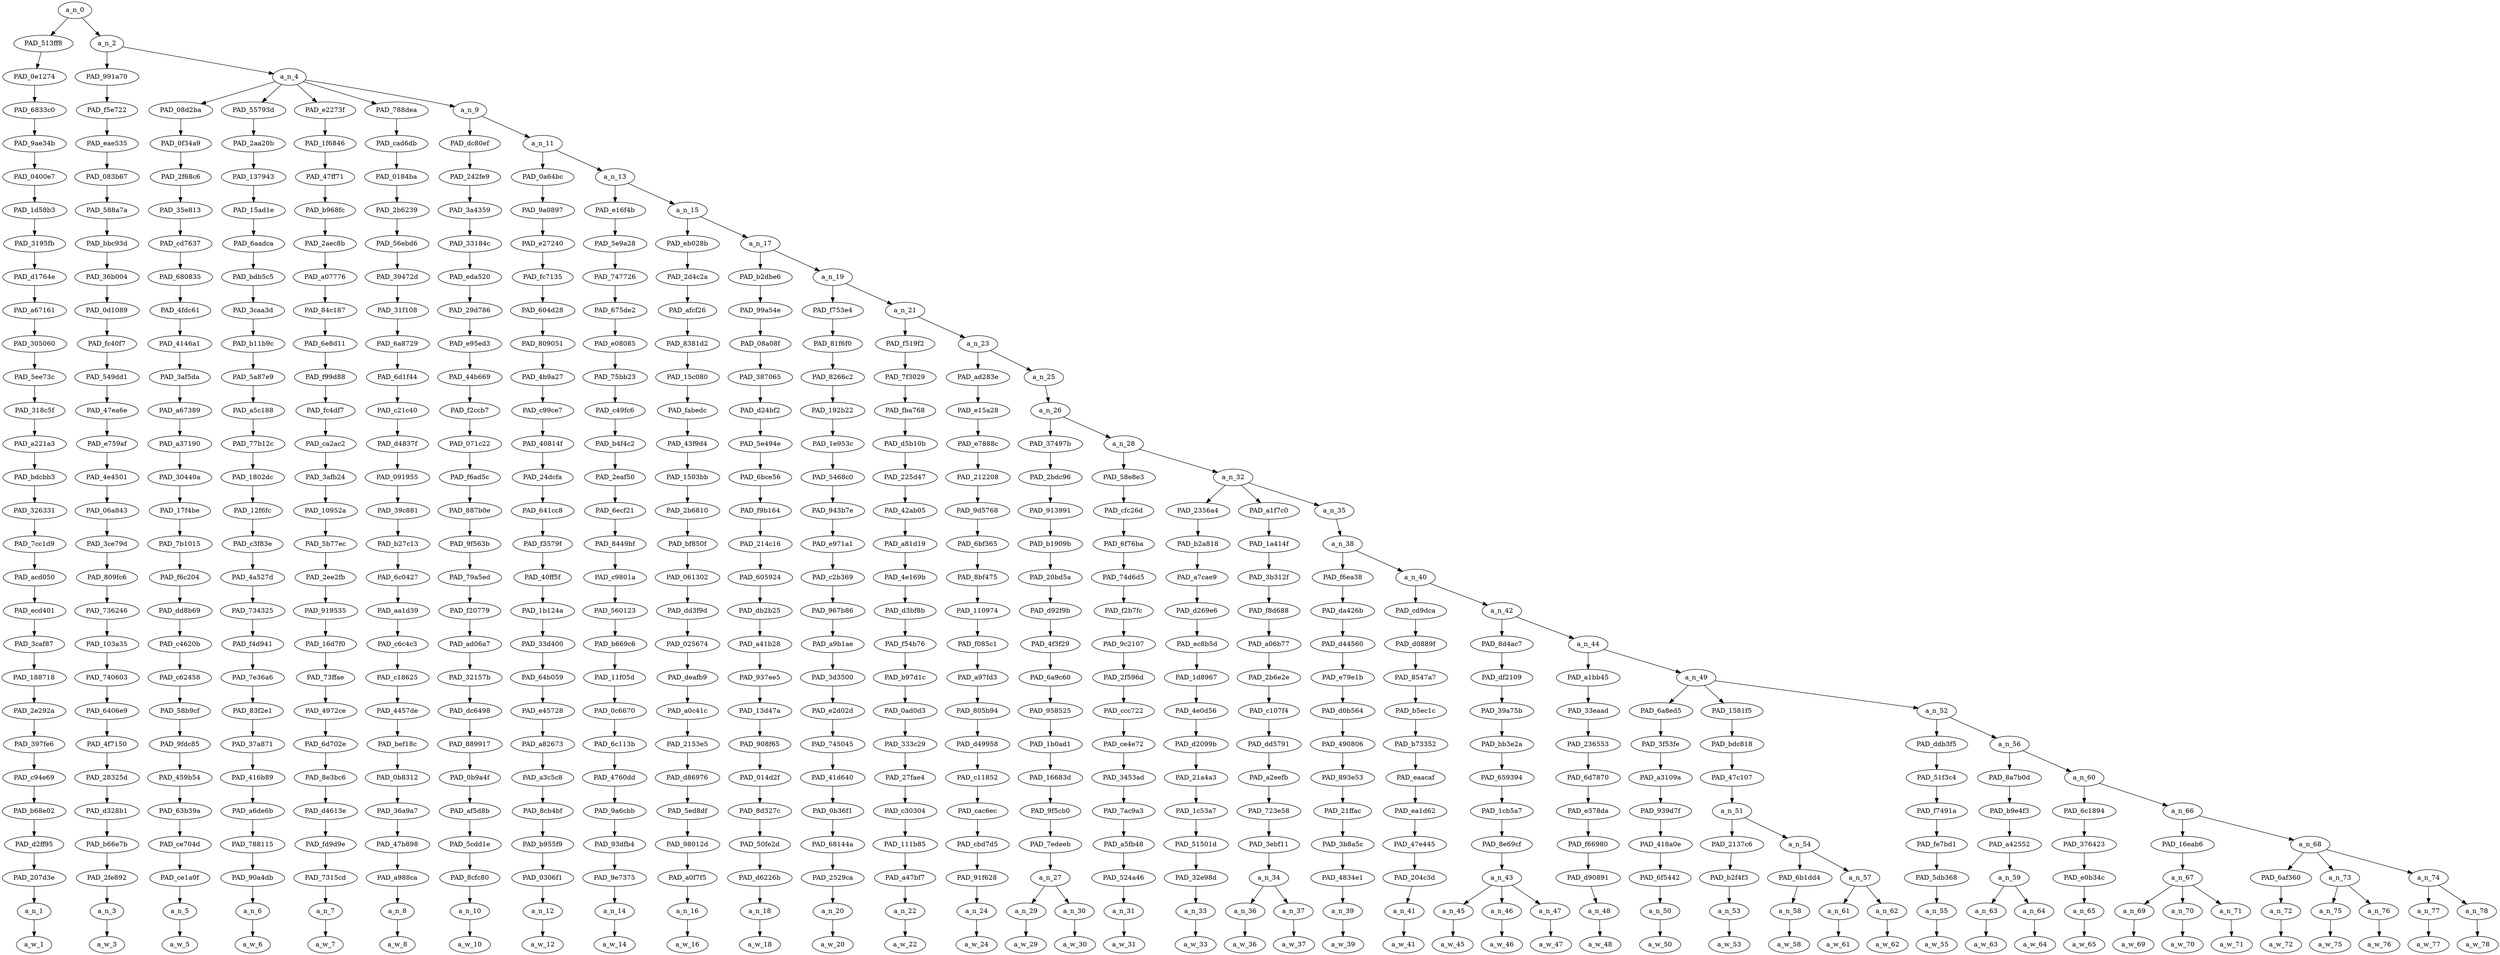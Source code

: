 strict digraph "" {
	a_n_0	[div_dir=-1,
		index=0,
		level=28,
		pos="1.3001952206646954,28!",
		text_span="[0, 1, 2, 3, 4, 5, 6, 7, 8, 9, 10, 11, 12, 13, 14, 15, 16, 17, 18, 19, 20, 21, 22, 23, 24, 25, 26, 27, 28, 29, 30, 31, 32, 33, 34, \
35, 36, 37, 38, 39, 40, 41, 42]",
		value=0.99999998];
	PAD_513ff8	[div_dir=-1,
		index=0,
		level=27,
		pos="0.0,27!",
		text_span="[0]",
		value=0.01352436];
	a_n_0 -> PAD_513ff8;
	a_n_2	[div_dir=-1,
		index=1,
		level=27,
		pos="2.600390441329391,27!",
		text_span="[1, 2, 3, 4, 5, 6, 7, 8, 9, 10, 11, 12, 13, 14, 15, 16, 17, 18, 19, 20, 21, 22, 23, 24, 25, 26, 27, 28, 29, 30, 31, 32, 33, 34, \
35, 36, 37, 38, 39, 40, 41, 42]",
		value=0.98634183];
	a_n_0 -> a_n_2;
	PAD_0e1274	[div_dir=-1,
		index=0,
		level=26,
		pos="0.0,26!",
		text_span="[0]",
		value=0.01352436];
	PAD_513ff8 -> PAD_0e1274;
	PAD_6833c0	[div_dir=-1,
		index=0,
		level=25,
		pos="0.0,25!",
		text_span="[0]",
		value=0.01352436];
	PAD_0e1274 -> PAD_6833c0;
	PAD_9ae34b	[div_dir=-1,
		index=0,
		level=24,
		pos="0.0,24!",
		text_span="[0]",
		value=0.01352436];
	PAD_6833c0 -> PAD_9ae34b;
	PAD_0400e7	[div_dir=-1,
		index=0,
		level=23,
		pos="0.0,23!",
		text_span="[0]",
		value=0.01352436];
	PAD_9ae34b -> PAD_0400e7;
	PAD_1d58b3	[div_dir=-1,
		index=0,
		level=22,
		pos="0.0,22!",
		text_span="[0]",
		value=0.01352436];
	PAD_0400e7 -> PAD_1d58b3;
	PAD_3195fb	[div_dir=-1,
		index=0,
		level=21,
		pos="0.0,21!",
		text_span="[0]",
		value=0.01352436];
	PAD_1d58b3 -> PAD_3195fb;
	PAD_d1764e	[div_dir=-1,
		index=0,
		level=20,
		pos="0.0,20!",
		text_span="[0]",
		value=0.01352436];
	PAD_3195fb -> PAD_d1764e;
	PAD_a67161	[div_dir=-1,
		index=0,
		level=19,
		pos="0.0,19!",
		text_span="[0]",
		value=0.01352436];
	PAD_d1764e -> PAD_a67161;
	PAD_305060	[div_dir=-1,
		index=0,
		level=18,
		pos="0.0,18!",
		text_span="[0]",
		value=0.01352436];
	PAD_a67161 -> PAD_305060;
	PAD_5ee73c	[div_dir=-1,
		index=0,
		level=17,
		pos="0.0,17!",
		text_span="[0]",
		value=0.01352436];
	PAD_305060 -> PAD_5ee73c;
	PAD_318c5f	[div_dir=-1,
		index=0,
		level=16,
		pos="0.0,16!",
		text_span="[0]",
		value=0.01352436];
	PAD_5ee73c -> PAD_318c5f;
	PAD_a221a3	[div_dir=-1,
		index=0,
		level=15,
		pos="0.0,15!",
		text_span="[0]",
		value=0.01352436];
	PAD_318c5f -> PAD_a221a3;
	PAD_bdcbb3	[div_dir=-1,
		index=0,
		level=14,
		pos="0.0,14!",
		text_span="[0]",
		value=0.01352436];
	PAD_a221a3 -> PAD_bdcbb3;
	PAD_326331	[div_dir=-1,
		index=0,
		level=13,
		pos="0.0,13!",
		text_span="[0]",
		value=0.01352436];
	PAD_bdcbb3 -> PAD_326331;
	PAD_7cc1d9	[div_dir=-1,
		index=0,
		level=12,
		pos="0.0,12!",
		text_span="[0]",
		value=0.01352436];
	PAD_326331 -> PAD_7cc1d9;
	PAD_acd050	[div_dir=-1,
		index=0,
		level=11,
		pos="0.0,11!",
		text_span="[0]",
		value=0.01352436];
	PAD_7cc1d9 -> PAD_acd050;
	PAD_ecd401	[div_dir=-1,
		index=0,
		level=10,
		pos="0.0,10!",
		text_span="[0]",
		value=0.01352436];
	PAD_acd050 -> PAD_ecd401;
	PAD_3caf87	[div_dir=-1,
		index=0,
		level=9,
		pos="0.0,9!",
		text_span="[0]",
		value=0.01352436];
	PAD_ecd401 -> PAD_3caf87;
	PAD_188718	[div_dir=-1,
		index=0,
		level=8,
		pos="0.0,8!",
		text_span="[0]",
		value=0.01352436];
	PAD_3caf87 -> PAD_188718;
	PAD_2e292a	[div_dir=-1,
		index=0,
		level=7,
		pos="0.0,7!",
		text_span="[0]",
		value=0.01352436];
	PAD_188718 -> PAD_2e292a;
	PAD_397fe6	[div_dir=-1,
		index=0,
		level=6,
		pos="0.0,6!",
		text_span="[0]",
		value=0.01352436];
	PAD_2e292a -> PAD_397fe6;
	PAD_c94e69	[div_dir=-1,
		index=0,
		level=5,
		pos="0.0,5!",
		text_span="[0]",
		value=0.01352436];
	PAD_397fe6 -> PAD_c94e69;
	PAD_b68e02	[div_dir=-1,
		index=0,
		level=4,
		pos="0.0,4!",
		text_span="[0]",
		value=0.01352436];
	PAD_c94e69 -> PAD_b68e02;
	PAD_d2ff95	[div_dir=-1,
		index=0,
		level=3,
		pos="0.0,3!",
		text_span="[0]",
		value=0.01352436];
	PAD_b68e02 -> PAD_d2ff95;
	PAD_207d3e	[div_dir=-1,
		index=0,
		level=2,
		pos="0.0,2!",
		text_span="[0]",
		value=0.01352436];
	PAD_d2ff95 -> PAD_207d3e;
	a_n_1	[div_dir=-1,
		index=0,
		level=1,
		pos="0.0,1!",
		text_span="[0]",
		value=0.01352436];
	PAD_207d3e -> a_n_1;
	a_w_1	[div_dir=0,
		index=0,
		level=0,
		pos="0,0!",
		text_span="[0]",
		value=this];
	a_n_1 -> a_w_1;
	PAD_991a70	[div_dir=-1,
		index=1,
		level=26,
		pos="1.0,26!",
		text_span="[1]",
		value=0.01634076];
	a_n_2 -> PAD_991a70;
	a_n_4	[div_dir=-1,
		index=2,
		level=26,
		pos="4.200780882658782,26!",
		text_span="[2, 3, 4, 5, 6, 7, 8, 9, 10, 11, 12, 13, 14, 15, 16, 17, 18, 19, 20, 21, 22, 23, 24, 25, 26, 27, 28, 29, 30, 31, 32, 33, 34, 35, \
36, 37, 38, 39, 40, 41, 42]",
		value=0.96986977];
	a_n_2 -> a_n_4;
	PAD_f5e722	[div_dir=-1,
		index=1,
		level=25,
		pos="1.0,25!",
		text_span="[1]",
		value=0.01634076];
	PAD_991a70 -> PAD_f5e722;
	PAD_eae535	[div_dir=-1,
		index=1,
		level=24,
		pos="1.0,24!",
		text_span="[1]",
		value=0.01634076];
	PAD_f5e722 -> PAD_eae535;
	PAD_083b67	[div_dir=-1,
		index=1,
		level=23,
		pos="1.0,23!",
		text_span="[1]",
		value=0.01634076];
	PAD_eae535 -> PAD_083b67;
	PAD_588a7a	[div_dir=-1,
		index=1,
		level=22,
		pos="1.0,22!",
		text_span="[1]",
		value=0.01634076];
	PAD_083b67 -> PAD_588a7a;
	PAD_bbc93d	[div_dir=-1,
		index=1,
		level=21,
		pos="1.0,21!",
		text_span="[1]",
		value=0.01634076];
	PAD_588a7a -> PAD_bbc93d;
	PAD_36b004	[div_dir=-1,
		index=1,
		level=20,
		pos="1.0,20!",
		text_span="[1]",
		value=0.01634076];
	PAD_bbc93d -> PAD_36b004;
	PAD_0d1089	[div_dir=-1,
		index=1,
		level=19,
		pos="1.0,19!",
		text_span="[1]",
		value=0.01634076];
	PAD_36b004 -> PAD_0d1089;
	PAD_fc40f7	[div_dir=-1,
		index=1,
		level=18,
		pos="1.0,18!",
		text_span="[1]",
		value=0.01634076];
	PAD_0d1089 -> PAD_fc40f7;
	PAD_549dd1	[div_dir=-1,
		index=1,
		level=17,
		pos="1.0,17!",
		text_span="[1]",
		value=0.01634076];
	PAD_fc40f7 -> PAD_549dd1;
	PAD_47ea6e	[div_dir=-1,
		index=1,
		level=16,
		pos="1.0,16!",
		text_span="[1]",
		value=0.01634076];
	PAD_549dd1 -> PAD_47ea6e;
	PAD_e759af	[div_dir=-1,
		index=1,
		level=15,
		pos="1.0,15!",
		text_span="[1]",
		value=0.01634076];
	PAD_47ea6e -> PAD_e759af;
	PAD_4e4501	[div_dir=-1,
		index=1,
		level=14,
		pos="1.0,14!",
		text_span="[1]",
		value=0.01634076];
	PAD_e759af -> PAD_4e4501;
	PAD_06a843	[div_dir=-1,
		index=1,
		level=13,
		pos="1.0,13!",
		text_span="[1]",
		value=0.01634076];
	PAD_4e4501 -> PAD_06a843;
	PAD_3ce79d	[div_dir=-1,
		index=1,
		level=12,
		pos="1.0,12!",
		text_span="[1]",
		value=0.01634076];
	PAD_06a843 -> PAD_3ce79d;
	PAD_809fc6	[div_dir=-1,
		index=1,
		level=11,
		pos="1.0,11!",
		text_span="[1]",
		value=0.01634076];
	PAD_3ce79d -> PAD_809fc6;
	PAD_736246	[div_dir=-1,
		index=1,
		level=10,
		pos="1.0,10!",
		text_span="[1]",
		value=0.01634076];
	PAD_809fc6 -> PAD_736246;
	PAD_103a35	[div_dir=-1,
		index=1,
		level=9,
		pos="1.0,9!",
		text_span="[1]",
		value=0.01634076];
	PAD_736246 -> PAD_103a35;
	PAD_740603	[div_dir=-1,
		index=1,
		level=8,
		pos="1.0,8!",
		text_span="[1]",
		value=0.01634076];
	PAD_103a35 -> PAD_740603;
	PAD_6406e9	[div_dir=-1,
		index=1,
		level=7,
		pos="1.0,7!",
		text_span="[1]",
		value=0.01634076];
	PAD_740603 -> PAD_6406e9;
	PAD_4f7150	[div_dir=-1,
		index=1,
		level=6,
		pos="1.0,6!",
		text_span="[1]",
		value=0.01634076];
	PAD_6406e9 -> PAD_4f7150;
	PAD_28325d	[div_dir=-1,
		index=1,
		level=5,
		pos="1.0,5!",
		text_span="[1]",
		value=0.01634076];
	PAD_4f7150 -> PAD_28325d;
	PAD_d328b1	[div_dir=-1,
		index=1,
		level=4,
		pos="1.0,4!",
		text_span="[1]",
		value=0.01634076];
	PAD_28325d -> PAD_d328b1;
	PAD_b66e7b	[div_dir=-1,
		index=1,
		level=3,
		pos="1.0,3!",
		text_span="[1]",
		value=0.01634076];
	PAD_d328b1 -> PAD_b66e7b;
	PAD_2fe892	[div_dir=-1,
		index=1,
		level=2,
		pos="1.0,2!",
		text_span="[1]",
		value=0.01634076];
	PAD_b66e7b -> PAD_2fe892;
	a_n_3	[div_dir=-1,
		index=1,
		level=1,
		pos="1.0,1!",
		text_span="[1]",
		value=0.01634076];
	PAD_2fe892 -> a_n_3;
	a_w_3	[div_dir=0,
		index=1,
		level=0,
		pos="1,0!",
		text_span="[1]",
		value=was];
	a_n_3 -> a_w_3;
	PAD_08d2ba	[div_dir=-1,
		index=2,
		level=25,
		pos="2.0,25!",
		text_span="[2]",
		value=0.01402997];
	a_n_4 -> PAD_08d2ba;
	PAD_55793d	[div_dir=1,
		index=3,
		level=25,
		pos="3.0,25!",
		text_span="[3]",
		value=0.02198726];
	a_n_4 -> PAD_55793d;
	PAD_e2273f	[div_dir=-1,
		index=4,
		level=25,
		pos="4.0,25!",
		text_span="[4]",
		value=0.06547353];
	a_n_4 -> PAD_e2273f;
	PAD_788dea	[div_dir=1,
		index=5,
		level=25,
		pos="5.0,25!",
		text_span="[5]",
		value=0.02531656];
	a_n_4 -> PAD_788dea;
	a_n_9	[div_dir=-1,
		index=6,
		level=25,
		pos="7.00390441329391,25!",
		text_span="[6, 7, 8, 9, 10, 11, 12, 13, 14, 15, 16, 17, 18, 19, 20, 21, 22, 23, 24, 25, 26, 27, 28, 29, 30, 31, 32, 33, 34, 35, 36, 37, 38, \
39, 40, 41, 42]",
		value=0.84293565];
	a_n_4 -> a_n_9;
	PAD_0f34a9	[div_dir=-1,
		index=2,
		level=24,
		pos="2.0,24!",
		text_span="[2]",
		value=0.01402997];
	PAD_08d2ba -> PAD_0f34a9;
	PAD_2f68c6	[div_dir=-1,
		index=2,
		level=23,
		pos="2.0,23!",
		text_span="[2]",
		value=0.01402997];
	PAD_0f34a9 -> PAD_2f68c6;
	PAD_35e813	[div_dir=-1,
		index=2,
		level=22,
		pos="2.0,22!",
		text_span="[2]",
		value=0.01402997];
	PAD_2f68c6 -> PAD_35e813;
	PAD_cd7637	[div_dir=-1,
		index=2,
		level=21,
		pos="2.0,21!",
		text_span="[2]",
		value=0.01402997];
	PAD_35e813 -> PAD_cd7637;
	PAD_680835	[div_dir=-1,
		index=2,
		level=20,
		pos="2.0,20!",
		text_span="[2]",
		value=0.01402997];
	PAD_cd7637 -> PAD_680835;
	PAD_4fdc61	[div_dir=-1,
		index=2,
		level=19,
		pos="2.0,19!",
		text_span="[2]",
		value=0.01402997];
	PAD_680835 -> PAD_4fdc61;
	PAD_4146a1	[div_dir=-1,
		index=2,
		level=18,
		pos="2.0,18!",
		text_span="[2]",
		value=0.01402997];
	PAD_4fdc61 -> PAD_4146a1;
	PAD_3af5da	[div_dir=-1,
		index=2,
		level=17,
		pos="2.0,17!",
		text_span="[2]",
		value=0.01402997];
	PAD_4146a1 -> PAD_3af5da;
	PAD_a67389	[div_dir=-1,
		index=2,
		level=16,
		pos="2.0,16!",
		text_span="[2]",
		value=0.01402997];
	PAD_3af5da -> PAD_a67389;
	PAD_a37190	[div_dir=-1,
		index=2,
		level=15,
		pos="2.0,15!",
		text_span="[2]",
		value=0.01402997];
	PAD_a67389 -> PAD_a37190;
	PAD_30440a	[div_dir=-1,
		index=2,
		level=14,
		pos="2.0,14!",
		text_span="[2]",
		value=0.01402997];
	PAD_a37190 -> PAD_30440a;
	PAD_17f4be	[div_dir=-1,
		index=2,
		level=13,
		pos="2.0,13!",
		text_span="[2]",
		value=0.01402997];
	PAD_30440a -> PAD_17f4be;
	PAD_7b1015	[div_dir=-1,
		index=2,
		level=12,
		pos="2.0,12!",
		text_span="[2]",
		value=0.01402997];
	PAD_17f4be -> PAD_7b1015;
	PAD_f6c204	[div_dir=-1,
		index=2,
		level=11,
		pos="2.0,11!",
		text_span="[2]",
		value=0.01402997];
	PAD_7b1015 -> PAD_f6c204;
	PAD_dd8b69	[div_dir=-1,
		index=2,
		level=10,
		pos="2.0,10!",
		text_span="[2]",
		value=0.01402997];
	PAD_f6c204 -> PAD_dd8b69;
	PAD_c4620b	[div_dir=-1,
		index=2,
		level=9,
		pos="2.0,9!",
		text_span="[2]",
		value=0.01402997];
	PAD_dd8b69 -> PAD_c4620b;
	PAD_c62458	[div_dir=-1,
		index=2,
		level=8,
		pos="2.0,8!",
		text_span="[2]",
		value=0.01402997];
	PAD_c4620b -> PAD_c62458;
	PAD_58b9cf	[div_dir=-1,
		index=2,
		level=7,
		pos="2.0,7!",
		text_span="[2]",
		value=0.01402997];
	PAD_c62458 -> PAD_58b9cf;
	PAD_9fdc85	[div_dir=-1,
		index=2,
		level=6,
		pos="2.0,6!",
		text_span="[2]",
		value=0.01402997];
	PAD_58b9cf -> PAD_9fdc85;
	PAD_459b54	[div_dir=-1,
		index=2,
		level=5,
		pos="2.0,5!",
		text_span="[2]",
		value=0.01402997];
	PAD_9fdc85 -> PAD_459b54;
	PAD_63b39a	[div_dir=-1,
		index=2,
		level=4,
		pos="2.0,4!",
		text_span="[2]",
		value=0.01402997];
	PAD_459b54 -> PAD_63b39a;
	PAD_ce704d	[div_dir=-1,
		index=2,
		level=3,
		pos="2.0,3!",
		text_span="[2]",
		value=0.01402997];
	PAD_63b39a -> PAD_ce704d;
	PAD_ce1a0f	[div_dir=-1,
		index=2,
		level=2,
		pos="2.0,2!",
		text_span="[2]",
		value=0.01402997];
	PAD_ce704d -> PAD_ce1a0f;
	a_n_5	[div_dir=-1,
		index=2,
		level=1,
		pos="2.0,1!",
		text_span="[2]",
		value=0.01402997];
	PAD_ce1a0f -> a_n_5;
	a_w_5	[div_dir=0,
		index=2,
		level=0,
		pos="2,0!",
		text_span="[2]",
		value=a];
	a_n_5 -> a_w_5;
	PAD_2aa20b	[div_dir=1,
		index=3,
		level=24,
		pos="3.0,24!",
		text_span="[3]",
		value=0.02198726];
	PAD_55793d -> PAD_2aa20b;
	PAD_137943	[div_dir=1,
		index=3,
		level=23,
		pos="3.0,23!",
		text_span="[3]",
		value=0.02198726];
	PAD_2aa20b -> PAD_137943;
	PAD_15ad1e	[div_dir=1,
		index=3,
		level=22,
		pos="3.0,22!",
		text_span="[3]",
		value=0.02198726];
	PAD_137943 -> PAD_15ad1e;
	PAD_6aadca	[div_dir=1,
		index=3,
		level=21,
		pos="3.0,21!",
		text_span="[3]",
		value=0.02198726];
	PAD_15ad1e -> PAD_6aadca;
	PAD_bdb5c5	[div_dir=1,
		index=3,
		level=20,
		pos="3.0,20!",
		text_span="[3]",
		value=0.02198726];
	PAD_6aadca -> PAD_bdb5c5;
	PAD_3caa3d	[div_dir=1,
		index=3,
		level=19,
		pos="3.0,19!",
		text_span="[3]",
		value=0.02198726];
	PAD_bdb5c5 -> PAD_3caa3d;
	PAD_b11b9c	[div_dir=1,
		index=3,
		level=18,
		pos="3.0,18!",
		text_span="[3]",
		value=0.02198726];
	PAD_3caa3d -> PAD_b11b9c;
	PAD_5a87e9	[div_dir=1,
		index=3,
		level=17,
		pos="3.0,17!",
		text_span="[3]",
		value=0.02198726];
	PAD_b11b9c -> PAD_5a87e9;
	PAD_a5c188	[div_dir=1,
		index=3,
		level=16,
		pos="3.0,16!",
		text_span="[3]",
		value=0.02198726];
	PAD_5a87e9 -> PAD_a5c188;
	PAD_77b12c	[div_dir=1,
		index=3,
		level=15,
		pos="3.0,15!",
		text_span="[3]",
		value=0.02198726];
	PAD_a5c188 -> PAD_77b12c;
	PAD_1802dc	[div_dir=1,
		index=3,
		level=14,
		pos="3.0,14!",
		text_span="[3]",
		value=0.02198726];
	PAD_77b12c -> PAD_1802dc;
	PAD_12f6fc	[div_dir=1,
		index=3,
		level=13,
		pos="3.0,13!",
		text_span="[3]",
		value=0.02198726];
	PAD_1802dc -> PAD_12f6fc;
	PAD_c3f83e	[div_dir=1,
		index=3,
		level=12,
		pos="3.0,12!",
		text_span="[3]",
		value=0.02198726];
	PAD_12f6fc -> PAD_c3f83e;
	PAD_4a527d	[div_dir=1,
		index=3,
		level=11,
		pos="3.0,11!",
		text_span="[3]",
		value=0.02198726];
	PAD_c3f83e -> PAD_4a527d;
	PAD_734325	[div_dir=1,
		index=3,
		level=10,
		pos="3.0,10!",
		text_span="[3]",
		value=0.02198726];
	PAD_4a527d -> PAD_734325;
	PAD_f4d941	[div_dir=1,
		index=3,
		level=9,
		pos="3.0,9!",
		text_span="[3]",
		value=0.02198726];
	PAD_734325 -> PAD_f4d941;
	PAD_7e36a6	[div_dir=1,
		index=3,
		level=8,
		pos="3.0,8!",
		text_span="[3]",
		value=0.02198726];
	PAD_f4d941 -> PAD_7e36a6;
	PAD_83f2e1	[div_dir=1,
		index=3,
		level=7,
		pos="3.0,7!",
		text_span="[3]",
		value=0.02198726];
	PAD_7e36a6 -> PAD_83f2e1;
	PAD_37a871	[div_dir=1,
		index=3,
		level=6,
		pos="3.0,6!",
		text_span="[3]",
		value=0.02198726];
	PAD_83f2e1 -> PAD_37a871;
	PAD_416b89	[div_dir=1,
		index=3,
		level=5,
		pos="3.0,5!",
		text_span="[3]",
		value=0.02198726];
	PAD_37a871 -> PAD_416b89;
	PAD_a6de6b	[div_dir=1,
		index=3,
		level=4,
		pos="3.0,4!",
		text_span="[3]",
		value=0.02198726];
	PAD_416b89 -> PAD_a6de6b;
	PAD_788115	[div_dir=1,
		index=3,
		level=3,
		pos="3.0,3!",
		text_span="[3]",
		value=0.02198726];
	PAD_a6de6b -> PAD_788115;
	PAD_90a4db	[div_dir=1,
		index=3,
		level=2,
		pos="3.0,2!",
		text_span="[3]",
		value=0.02198726];
	PAD_788115 -> PAD_90a4db;
	a_n_6	[div_dir=1,
		index=3,
		level=1,
		pos="3.0,1!",
		text_span="[3]",
		value=0.02198726];
	PAD_90a4db -> a_n_6;
	a_w_6	[div_dir=0,
		index=3,
		level=0,
		pos="3,0!",
		text_span="[3]",
		value=total];
	a_n_6 -> a_w_6;
	PAD_1f6846	[div_dir=-1,
		index=4,
		level=24,
		pos="4.0,24!",
		text_span="[4]",
		value=0.06547353];
	PAD_e2273f -> PAD_1f6846;
	PAD_47ff71	[div_dir=-1,
		index=4,
		level=23,
		pos="4.0,23!",
		text_span="[4]",
		value=0.06547353];
	PAD_1f6846 -> PAD_47ff71;
	PAD_b968fc	[div_dir=-1,
		index=4,
		level=22,
		pos="4.0,22!",
		text_span="[4]",
		value=0.06547353];
	PAD_47ff71 -> PAD_b968fc;
	PAD_2aec8b	[div_dir=-1,
		index=4,
		level=21,
		pos="4.0,21!",
		text_span="[4]",
		value=0.06547353];
	PAD_b968fc -> PAD_2aec8b;
	PAD_a07776	[div_dir=-1,
		index=4,
		level=20,
		pos="4.0,20!",
		text_span="[4]",
		value=0.06547353];
	PAD_2aec8b -> PAD_a07776;
	PAD_84c187	[div_dir=-1,
		index=4,
		level=19,
		pos="4.0,19!",
		text_span="[4]",
		value=0.06547353];
	PAD_a07776 -> PAD_84c187;
	PAD_6e8d11	[div_dir=-1,
		index=4,
		level=18,
		pos="4.0,18!",
		text_span="[4]",
		value=0.06547353];
	PAD_84c187 -> PAD_6e8d11;
	PAD_f99d88	[div_dir=-1,
		index=4,
		level=17,
		pos="4.0,17!",
		text_span="[4]",
		value=0.06547353];
	PAD_6e8d11 -> PAD_f99d88;
	PAD_fc4df7	[div_dir=-1,
		index=4,
		level=16,
		pos="4.0,16!",
		text_span="[4]",
		value=0.06547353];
	PAD_f99d88 -> PAD_fc4df7;
	PAD_ca2ac2	[div_dir=-1,
		index=4,
		level=15,
		pos="4.0,15!",
		text_span="[4]",
		value=0.06547353];
	PAD_fc4df7 -> PAD_ca2ac2;
	PAD_3afb24	[div_dir=-1,
		index=4,
		level=14,
		pos="4.0,14!",
		text_span="[4]",
		value=0.06547353];
	PAD_ca2ac2 -> PAD_3afb24;
	PAD_10952a	[div_dir=-1,
		index=4,
		level=13,
		pos="4.0,13!",
		text_span="[4]",
		value=0.06547353];
	PAD_3afb24 -> PAD_10952a;
	PAD_5b77ec	[div_dir=-1,
		index=4,
		level=12,
		pos="4.0,12!",
		text_span="[4]",
		value=0.06547353];
	PAD_10952a -> PAD_5b77ec;
	PAD_2ee2fb	[div_dir=-1,
		index=4,
		level=11,
		pos="4.0,11!",
		text_span="[4]",
		value=0.06547353];
	PAD_5b77ec -> PAD_2ee2fb;
	PAD_919535	[div_dir=-1,
		index=4,
		level=10,
		pos="4.0,10!",
		text_span="[4]",
		value=0.06547353];
	PAD_2ee2fb -> PAD_919535;
	PAD_16d7f0	[div_dir=-1,
		index=4,
		level=9,
		pos="4.0,9!",
		text_span="[4]",
		value=0.06547353];
	PAD_919535 -> PAD_16d7f0;
	PAD_73ffae	[div_dir=-1,
		index=4,
		level=8,
		pos="4.0,8!",
		text_span="[4]",
		value=0.06547353];
	PAD_16d7f0 -> PAD_73ffae;
	PAD_4972ce	[div_dir=-1,
		index=4,
		level=7,
		pos="4.0,7!",
		text_span="[4]",
		value=0.06547353];
	PAD_73ffae -> PAD_4972ce;
	PAD_6d702e	[div_dir=-1,
		index=4,
		level=6,
		pos="4.0,6!",
		text_span="[4]",
		value=0.06547353];
	PAD_4972ce -> PAD_6d702e;
	PAD_8e3bc6	[div_dir=-1,
		index=4,
		level=5,
		pos="4.0,5!",
		text_span="[4]",
		value=0.06547353];
	PAD_6d702e -> PAD_8e3bc6;
	PAD_d4613e	[div_dir=-1,
		index=4,
		level=4,
		pos="4.0,4!",
		text_span="[4]",
		value=0.06547353];
	PAD_8e3bc6 -> PAD_d4613e;
	PAD_fd9d9e	[div_dir=-1,
		index=4,
		level=3,
		pos="4.0,3!",
		text_span="[4]",
		value=0.06547353];
	PAD_d4613e -> PAD_fd9d9e;
	PAD_7315cd	[div_dir=-1,
		index=4,
		level=2,
		pos="4.0,2!",
		text_span="[4]",
		value=0.06547353];
	PAD_fd9d9e -> PAD_7315cd;
	a_n_7	[div_dir=-1,
		index=4,
		level=1,
		pos="4.0,1!",
		text_span="[4]",
		value=0.06547353];
	PAD_7315cd -> a_n_7;
	a_w_7	[div_dir=0,
		index=4,
		level=0,
		pos="4,0!",
		text_span="[4]",
		value=bullshit];
	a_n_7 -> a_w_7;
	PAD_cad6db	[div_dir=1,
		index=5,
		level=24,
		pos="5.0,24!",
		text_span="[5]",
		value=0.02531656];
	PAD_788dea -> PAD_cad6db;
	PAD_0184ba	[div_dir=1,
		index=5,
		level=23,
		pos="5.0,23!",
		text_span="[5]",
		value=0.02531656];
	PAD_cad6db -> PAD_0184ba;
	PAD_2b6239	[div_dir=1,
		index=5,
		level=22,
		pos="5.0,22!",
		text_span="[5]",
		value=0.02531656];
	PAD_0184ba -> PAD_2b6239;
	PAD_56ebd6	[div_dir=1,
		index=5,
		level=21,
		pos="5.0,21!",
		text_span="[5]",
		value=0.02531656];
	PAD_2b6239 -> PAD_56ebd6;
	PAD_39472d	[div_dir=1,
		index=5,
		level=20,
		pos="5.0,20!",
		text_span="[5]",
		value=0.02531656];
	PAD_56ebd6 -> PAD_39472d;
	PAD_31f108	[div_dir=1,
		index=5,
		level=19,
		pos="5.0,19!",
		text_span="[5]",
		value=0.02531656];
	PAD_39472d -> PAD_31f108;
	PAD_6a8729	[div_dir=1,
		index=5,
		level=18,
		pos="5.0,18!",
		text_span="[5]",
		value=0.02531656];
	PAD_31f108 -> PAD_6a8729;
	PAD_6d1f44	[div_dir=1,
		index=5,
		level=17,
		pos="5.0,17!",
		text_span="[5]",
		value=0.02531656];
	PAD_6a8729 -> PAD_6d1f44;
	PAD_c21c40	[div_dir=1,
		index=5,
		level=16,
		pos="5.0,16!",
		text_span="[5]",
		value=0.02531656];
	PAD_6d1f44 -> PAD_c21c40;
	PAD_d4837f	[div_dir=1,
		index=5,
		level=15,
		pos="5.0,15!",
		text_span="[5]",
		value=0.02531656];
	PAD_c21c40 -> PAD_d4837f;
	PAD_091955	[div_dir=1,
		index=5,
		level=14,
		pos="5.0,14!",
		text_span="[5]",
		value=0.02531656];
	PAD_d4837f -> PAD_091955;
	PAD_39c881	[div_dir=1,
		index=5,
		level=13,
		pos="5.0,13!",
		text_span="[5]",
		value=0.02531656];
	PAD_091955 -> PAD_39c881;
	PAD_b27c13	[div_dir=1,
		index=5,
		level=12,
		pos="5.0,12!",
		text_span="[5]",
		value=0.02531656];
	PAD_39c881 -> PAD_b27c13;
	PAD_6c0427	[div_dir=1,
		index=5,
		level=11,
		pos="5.0,11!",
		text_span="[5]",
		value=0.02531656];
	PAD_b27c13 -> PAD_6c0427;
	PAD_aa1d39	[div_dir=1,
		index=5,
		level=10,
		pos="5.0,10!",
		text_span="[5]",
		value=0.02531656];
	PAD_6c0427 -> PAD_aa1d39;
	PAD_c6c4c3	[div_dir=1,
		index=5,
		level=9,
		pos="5.0,9!",
		text_span="[5]",
		value=0.02531656];
	PAD_aa1d39 -> PAD_c6c4c3;
	PAD_c18625	[div_dir=1,
		index=5,
		level=8,
		pos="5.0,8!",
		text_span="[5]",
		value=0.02531656];
	PAD_c6c4c3 -> PAD_c18625;
	PAD_4457de	[div_dir=1,
		index=5,
		level=7,
		pos="5.0,7!",
		text_span="[5]",
		value=0.02531656];
	PAD_c18625 -> PAD_4457de;
	PAD_bef18c	[div_dir=1,
		index=5,
		level=6,
		pos="5.0,6!",
		text_span="[5]",
		value=0.02531656];
	PAD_4457de -> PAD_bef18c;
	PAD_0b8312	[div_dir=1,
		index=5,
		level=5,
		pos="5.0,5!",
		text_span="[5]",
		value=0.02531656];
	PAD_bef18c -> PAD_0b8312;
	PAD_36a9a7	[div_dir=1,
		index=5,
		level=4,
		pos="5.0,4!",
		text_span="[5]",
		value=0.02531656];
	PAD_0b8312 -> PAD_36a9a7;
	PAD_47b898	[div_dir=1,
		index=5,
		level=3,
		pos="5.0,3!",
		text_span="[5]",
		value=0.02531656];
	PAD_36a9a7 -> PAD_47b898;
	PAD_a988ca	[div_dir=1,
		index=5,
		level=2,
		pos="5.0,2!",
		text_span="[5]",
		value=0.02531656];
	PAD_47b898 -> PAD_a988ca;
	a_n_8	[div_dir=1,
		index=5,
		level=1,
		pos="5.0,1!",
		text_span="[5]",
		value=0.02531656];
	PAD_a988ca -> a_n_8;
	a_w_8	[div_dir=0,
		index=5,
		level=0,
		pos="5,0!",
		text_span="[5]",
		value=rule];
	a_n_8 -> a_w_8;
	PAD_dc80ef	[div_dir=1,
		index=6,
		level=24,
		pos="6.0,24!",
		text_span="[6]",
		value=0.02996797];
	a_n_9 -> PAD_dc80ef;
	a_n_11	[div_dir=-1,
		index=7,
		level=24,
		pos="8.00780882658782,24!",
		text_span="[7, 8, 9, 10, 11, 12, 13, 14, 15, 16, 17, 18, 19, 20, 21, 22, 23, 24, 25, 26, 27, 28, 29, 30, 31, 32, 33, 34, 35, 36, 37, 38, 39, \
40, 41, 42]",
		value=0.81289443];
	a_n_9 -> a_n_11;
	PAD_242fe9	[div_dir=1,
		index=6,
		level=23,
		pos="6.0,23!",
		text_span="[6]",
		value=0.02996797];
	PAD_dc80ef -> PAD_242fe9;
	PAD_3a4359	[div_dir=1,
		index=6,
		level=22,
		pos="6.0,22!",
		text_span="[6]",
		value=0.02996797];
	PAD_242fe9 -> PAD_3a4359;
	PAD_33184c	[div_dir=1,
		index=6,
		level=21,
		pos="6.0,21!",
		text_span="[6]",
		value=0.02996797];
	PAD_3a4359 -> PAD_33184c;
	PAD_eda520	[div_dir=1,
		index=6,
		level=20,
		pos="6.0,20!",
		text_span="[6]",
		value=0.02996797];
	PAD_33184c -> PAD_eda520;
	PAD_29d786	[div_dir=1,
		index=6,
		level=19,
		pos="6.0,19!",
		text_span="[6]",
		value=0.02996797];
	PAD_eda520 -> PAD_29d786;
	PAD_e95ed3	[div_dir=1,
		index=6,
		level=18,
		pos="6.0,18!",
		text_span="[6]",
		value=0.02996797];
	PAD_29d786 -> PAD_e95ed3;
	PAD_44b669	[div_dir=1,
		index=6,
		level=17,
		pos="6.0,17!",
		text_span="[6]",
		value=0.02996797];
	PAD_e95ed3 -> PAD_44b669;
	PAD_f2ccb7	[div_dir=1,
		index=6,
		level=16,
		pos="6.0,16!",
		text_span="[6]",
		value=0.02996797];
	PAD_44b669 -> PAD_f2ccb7;
	PAD_071c22	[div_dir=1,
		index=6,
		level=15,
		pos="6.0,15!",
		text_span="[6]",
		value=0.02996797];
	PAD_f2ccb7 -> PAD_071c22;
	PAD_f6ad5c	[div_dir=1,
		index=6,
		level=14,
		pos="6.0,14!",
		text_span="[6]",
		value=0.02996797];
	PAD_071c22 -> PAD_f6ad5c;
	PAD_887b0e	[div_dir=1,
		index=6,
		level=13,
		pos="6.0,13!",
		text_span="[6]",
		value=0.02996797];
	PAD_f6ad5c -> PAD_887b0e;
	PAD_9f563b	[div_dir=1,
		index=6,
		level=12,
		pos="6.0,12!",
		text_span="[6]",
		value=0.02996797];
	PAD_887b0e -> PAD_9f563b;
	PAD_79a5ed	[div_dir=1,
		index=6,
		level=11,
		pos="6.0,11!",
		text_span="[6]",
		value=0.02996797];
	PAD_9f563b -> PAD_79a5ed;
	PAD_f20779	[div_dir=1,
		index=6,
		level=10,
		pos="6.0,10!",
		text_span="[6]",
		value=0.02996797];
	PAD_79a5ed -> PAD_f20779;
	PAD_ad06a7	[div_dir=1,
		index=6,
		level=9,
		pos="6.0,9!",
		text_span="[6]",
		value=0.02996797];
	PAD_f20779 -> PAD_ad06a7;
	PAD_32157b	[div_dir=1,
		index=6,
		level=8,
		pos="6.0,8!",
		text_span="[6]",
		value=0.02996797];
	PAD_ad06a7 -> PAD_32157b;
	PAD_dc6498	[div_dir=1,
		index=6,
		level=7,
		pos="6.0,7!",
		text_span="[6]",
		value=0.02996797];
	PAD_32157b -> PAD_dc6498;
	PAD_889917	[div_dir=1,
		index=6,
		level=6,
		pos="6.0,6!",
		text_span="[6]",
		value=0.02996797];
	PAD_dc6498 -> PAD_889917;
	PAD_0b9a4f	[div_dir=1,
		index=6,
		level=5,
		pos="6.0,5!",
		text_span="[6]",
		value=0.02996797];
	PAD_889917 -> PAD_0b9a4f;
	PAD_af5d8b	[div_dir=1,
		index=6,
		level=4,
		pos="6.0,4!",
		text_span="[6]",
		value=0.02996797];
	PAD_0b9a4f -> PAD_af5d8b;
	PAD_5cdd1e	[div_dir=1,
		index=6,
		level=3,
		pos="6.0,3!",
		text_span="[6]",
		value=0.02996797];
	PAD_af5d8b -> PAD_5cdd1e;
	PAD_8cfc80	[div_dir=1,
		index=6,
		level=2,
		pos="6.0,2!",
		text_span="[6]",
		value=0.02996797];
	PAD_5cdd1e -> PAD_8cfc80;
	a_n_10	[div_dir=1,
		index=6,
		level=1,
		pos="6.0,1!",
		text_span="[6]",
		value=0.02996797];
	PAD_8cfc80 -> a_n_10;
	a_w_10	[div_dir=0,
		index=6,
		level=0,
		pos="6,0!",
		text_span="[6]",
		value=housing];
	a_n_10 -> a_w_10;
	PAD_0a64bc	[div_dir=-1,
		index=7,
		level=23,
		pos="7.0,23!",
		text_span="[7]",
		value=0.01522925];
	a_n_11 -> PAD_0a64bc;
	a_n_13	[div_dir=-1,
		index=8,
		level=23,
		pos="9.015617653175637,23!",
		text_span="[8, 9, 10, 11, 12, 13, 14, 15, 16, 17, 18, 19, 20, 21, 22, 23, 24, 25, 26, 27, 28, 29, 30, 31, 32, 33, 34, 35, 36, 37, 38, 39, 40, \
41, 42]",
		value=0.79758420];
	a_n_11 -> a_n_13;
	PAD_9a0897	[div_dir=-1,
		index=7,
		level=22,
		pos="7.0,22!",
		text_span="[7]",
		value=0.01522925];
	PAD_0a64bc -> PAD_9a0897;
	PAD_e27240	[div_dir=-1,
		index=7,
		level=21,
		pos="7.0,21!",
		text_span="[7]",
		value=0.01522925];
	PAD_9a0897 -> PAD_e27240;
	PAD_fc7135	[div_dir=-1,
		index=7,
		level=20,
		pos="7.0,20!",
		text_span="[7]",
		value=0.01522925];
	PAD_e27240 -> PAD_fc7135;
	PAD_604d28	[div_dir=-1,
		index=7,
		level=19,
		pos="7.0,19!",
		text_span="[7]",
		value=0.01522925];
	PAD_fc7135 -> PAD_604d28;
	PAD_809051	[div_dir=-1,
		index=7,
		level=18,
		pos="7.0,18!",
		text_span="[7]",
		value=0.01522925];
	PAD_604d28 -> PAD_809051;
	PAD_4b9a27	[div_dir=-1,
		index=7,
		level=17,
		pos="7.0,17!",
		text_span="[7]",
		value=0.01522925];
	PAD_809051 -> PAD_4b9a27;
	PAD_c99ce7	[div_dir=-1,
		index=7,
		level=16,
		pos="7.0,16!",
		text_span="[7]",
		value=0.01522925];
	PAD_4b9a27 -> PAD_c99ce7;
	PAD_40814f	[div_dir=-1,
		index=7,
		level=15,
		pos="7.0,15!",
		text_span="[7]",
		value=0.01522925];
	PAD_c99ce7 -> PAD_40814f;
	PAD_24dcfa	[div_dir=-1,
		index=7,
		level=14,
		pos="7.0,14!",
		text_span="[7]",
		value=0.01522925];
	PAD_40814f -> PAD_24dcfa;
	PAD_641cc8	[div_dir=-1,
		index=7,
		level=13,
		pos="7.0,13!",
		text_span="[7]",
		value=0.01522925];
	PAD_24dcfa -> PAD_641cc8;
	PAD_f3579f	[div_dir=-1,
		index=7,
		level=12,
		pos="7.0,12!",
		text_span="[7]",
		value=0.01522925];
	PAD_641cc8 -> PAD_f3579f;
	PAD_40ff5f	[div_dir=-1,
		index=7,
		level=11,
		pos="7.0,11!",
		text_span="[7]",
		value=0.01522925];
	PAD_f3579f -> PAD_40ff5f;
	PAD_1b124a	[div_dir=-1,
		index=7,
		level=10,
		pos="7.0,10!",
		text_span="[7]",
		value=0.01522925];
	PAD_40ff5f -> PAD_1b124a;
	PAD_33d400	[div_dir=-1,
		index=7,
		level=9,
		pos="7.0,9!",
		text_span="[7]",
		value=0.01522925];
	PAD_1b124a -> PAD_33d400;
	PAD_64b059	[div_dir=-1,
		index=7,
		level=8,
		pos="7.0,8!",
		text_span="[7]",
		value=0.01522925];
	PAD_33d400 -> PAD_64b059;
	PAD_e45728	[div_dir=-1,
		index=7,
		level=7,
		pos="7.0,7!",
		text_span="[7]",
		value=0.01522925];
	PAD_64b059 -> PAD_e45728;
	PAD_a82673	[div_dir=-1,
		index=7,
		level=6,
		pos="7.0,6!",
		text_span="[7]",
		value=0.01522925];
	PAD_e45728 -> PAD_a82673;
	PAD_a3c5c8	[div_dir=-1,
		index=7,
		level=5,
		pos="7.0,5!",
		text_span="[7]",
		value=0.01522925];
	PAD_a82673 -> PAD_a3c5c8;
	PAD_8cb4bf	[div_dir=-1,
		index=7,
		level=4,
		pos="7.0,4!",
		text_span="[7]",
		value=0.01522925];
	PAD_a3c5c8 -> PAD_8cb4bf;
	PAD_b955f9	[div_dir=-1,
		index=7,
		level=3,
		pos="7.0,3!",
		text_span="[7]",
		value=0.01522925];
	PAD_8cb4bf -> PAD_b955f9;
	PAD_0306f1	[div_dir=-1,
		index=7,
		level=2,
		pos="7.0,2!",
		text_span="[7]",
		value=0.01522925];
	PAD_b955f9 -> PAD_0306f1;
	a_n_12	[div_dir=-1,
		index=7,
		level=1,
		pos="7.0,1!",
		text_span="[7]",
		value=0.01522925];
	PAD_0306f1 -> a_n_12;
	a_w_12	[div_dir=0,
		index=7,
		level=0,
		pos="7,0!",
		text_span="[7]",
		value=is];
	a_n_12 -> a_w_12;
	PAD_e16f4b	[div_dir=-1,
		index=8,
		level=22,
		pos="8.0,22!",
		text_span="[8]",
		value=0.02944253];
	a_n_13 -> PAD_e16f4b;
	a_n_15	[div_dir=-1,
		index=9,
		level=22,
		pos="10.031235306351274,22!",
		text_span="[9, 10, 11, 12, 13, 14, 15, 16, 17, 18, 19, 20, 21, 22, 23, 24, 25, 26, 27, 28, 29, 30, 31, 32, 33, 34, 35, 36, 37, 38, 39, 40, \
41, 42]",
		value=0.76806022];
	a_n_13 -> a_n_15;
	PAD_5e9a28	[div_dir=-1,
		index=8,
		level=21,
		pos="8.0,21!",
		text_span="[8]",
		value=0.02944253];
	PAD_e16f4b -> PAD_5e9a28;
	PAD_747726	[div_dir=-1,
		index=8,
		level=20,
		pos="8.0,20!",
		text_span="[8]",
		value=0.02944253];
	PAD_5e9a28 -> PAD_747726;
	PAD_675de2	[div_dir=-1,
		index=8,
		level=19,
		pos="8.0,19!",
		text_span="[8]",
		value=0.02944253];
	PAD_747726 -> PAD_675de2;
	PAD_e08085	[div_dir=-1,
		index=8,
		level=18,
		pos="8.0,18!",
		text_span="[8]",
		value=0.02944253];
	PAD_675de2 -> PAD_e08085;
	PAD_75bb23	[div_dir=-1,
		index=8,
		level=17,
		pos="8.0,17!",
		text_span="[8]",
		value=0.02944253];
	PAD_e08085 -> PAD_75bb23;
	PAD_c49fc6	[div_dir=-1,
		index=8,
		level=16,
		pos="8.0,16!",
		text_span="[8]",
		value=0.02944253];
	PAD_75bb23 -> PAD_c49fc6;
	PAD_b4f4c2	[div_dir=-1,
		index=8,
		level=15,
		pos="8.0,15!",
		text_span="[8]",
		value=0.02944253];
	PAD_c49fc6 -> PAD_b4f4c2;
	PAD_2eaf50	[div_dir=-1,
		index=8,
		level=14,
		pos="8.0,14!",
		text_span="[8]",
		value=0.02944253];
	PAD_b4f4c2 -> PAD_2eaf50;
	PAD_6ecf21	[div_dir=-1,
		index=8,
		level=13,
		pos="8.0,13!",
		text_span="[8]",
		value=0.02944253];
	PAD_2eaf50 -> PAD_6ecf21;
	PAD_8449bf	[div_dir=-1,
		index=8,
		level=12,
		pos="8.0,12!",
		text_span="[8]",
		value=0.02944253];
	PAD_6ecf21 -> PAD_8449bf;
	PAD_c9801a	[div_dir=-1,
		index=8,
		level=11,
		pos="8.0,11!",
		text_span="[8]",
		value=0.02944253];
	PAD_8449bf -> PAD_c9801a;
	PAD_560123	[div_dir=-1,
		index=8,
		level=10,
		pos="8.0,10!",
		text_span="[8]",
		value=0.02944253];
	PAD_c9801a -> PAD_560123;
	PAD_b669c6	[div_dir=-1,
		index=8,
		level=9,
		pos="8.0,9!",
		text_span="[8]",
		value=0.02944253];
	PAD_560123 -> PAD_b669c6;
	PAD_11f05d	[div_dir=-1,
		index=8,
		level=8,
		pos="8.0,8!",
		text_span="[8]",
		value=0.02944253];
	PAD_b669c6 -> PAD_11f05d;
	PAD_0c6670	[div_dir=-1,
		index=8,
		level=7,
		pos="8.0,7!",
		text_span="[8]",
		value=0.02944253];
	PAD_11f05d -> PAD_0c6670;
	PAD_6c113b	[div_dir=-1,
		index=8,
		level=6,
		pos="8.0,6!",
		text_span="[8]",
		value=0.02944253];
	PAD_0c6670 -> PAD_6c113b;
	PAD_4760dd	[div_dir=-1,
		index=8,
		level=5,
		pos="8.0,5!",
		text_span="[8]",
		value=0.02944253];
	PAD_6c113b -> PAD_4760dd;
	PAD_9a6cbb	[div_dir=-1,
		index=8,
		level=4,
		pos="8.0,4!",
		text_span="[8]",
		value=0.02944253];
	PAD_4760dd -> PAD_9a6cbb;
	PAD_93dfb4	[div_dir=-1,
		index=8,
		level=3,
		pos="8.0,3!",
		text_span="[8]",
		value=0.02944253];
	PAD_9a6cbb -> PAD_93dfb4;
	PAD_9e7375	[div_dir=-1,
		index=8,
		level=2,
		pos="8.0,2!",
		text_span="[8]",
		value=0.02944253];
	PAD_93dfb4 -> PAD_9e7375;
	a_n_14	[div_dir=-1,
		index=8,
		level=1,
		pos="8.0,1!",
		text_span="[8]",
		value=0.02944253];
	PAD_9e7375 -> a_n_14;
	a_w_14	[div_dir=0,
		index=8,
		level=0,
		pos="8,0!",
		text_span="[8]",
		value=segregated];
	a_n_14 -> a_w_14;
	PAD_eb028b	[div_dir=1,
		index=9,
		level=21,
		pos="9.0,21!",
		text_span="[9]",
		value=0.01094502];
	a_n_15 -> PAD_eb028b;
	a_n_17	[div_dir=-1,
		index=10,
		level=21,
		pos="11.062470612702546,21!",
		text_span="[10, 11, 12, 13, 14, 15, 16, 17, 18, 19, 20, 21, 22, 23, 24, 25, 26, 27, 28, 29, 30, 31, 32, 33, 34, 35, 36, 37, 38, 39, 40, 41, \
42]",
		value=0.75705288];
	a_n_15 -> a_n_17;
	PAD_2d4c2a	[div_dir=1,
		index=9,
		level=20,
		pos="9.0,20!",
		text_span="[9]",
		value=0.01094502];
	PAD_eb028b -> PAD_2d4c2a;
	PAD_afcf26	[div_dir=1,
		index=9,
		level=19,
		pos="9.0,19!",
		text_span="[9]",
		value=0.01094502];
	PAD_2d4c2a -> PAD_afcf26;
	PAD_8381d2	[div_dir=1,
		index=9,
		level=18,
		pos="9.0,18!",
		text_span="[9]",
		value=0.01094502];
	PAD_afcf26 -> PAD_8381d2;
	PAD_15c080	[div_dir=1,
		index=9,
		level=17,
		pos="9.0,17!",
		text_span="[9]",
		value=0.01094502];
	PAD_8381d2 -> PAD_15c080;
	PAD_fabedc	[div_dir=1,
		index=9,
		level=16,
		pos="9.0,16!",
		text_span="[9]",
		value=0.01094502];
	PAD_15c080 -> PAD_fabedc;
	PAD_43f9d4	[div_dir=1,
		index=9,
		level=15,
		pos="9.0,15!",
		text_span="[9]",
		value=0.01094502];
	PAD_fabedc -> PAD_43f9d4;
	PAD_1503bb	[div_dir=1,
		index=9,
		level=14,
		pos="9.0,14!",
		text_span="[9]",
		value=0.01094502];
	PAD_43f9d4 -> PAD_1503bb;
	PAD_2b6810	[div_dir=1,
		index=9,
		level=13,
		pos="9.0,13!",
		text_span="[9]",
		value=0.01094502];
	PAD_1503bb -> PAD_2b6810;
	PAD_bf850f	[div_dir=1,
		index=9,
		level=12,
		pos="9.0,12!",
		text_span="[9]",
		value=0.01094502];
	PAD_2b6810 -> PAD_bf850f;
	PAD_061302	[div_dir=1,
		index=9,
		level=11,
		pos="9.0,11!",
		text_span="[9]",
		value=0.01094502];
	PAD_bf850f -> PAD_061302;
	PAD_dd3f9d	[div_dir=1,
		index=9,
		level=10,
		pos="9.0,10!",
		text_span="[9]",
		value=0.01094502];
	PAD_061302 -> PAD_dd3f9d;
	PAD_025674	[div_dir=1,
		index=9,
		level=9,
		pos="9.0,9!",
		text_span="[9]",
		value=0.01094502];
	PAD_dd3f9d -> PAD_025674;
	PAD_deafb9	[div_dir=1,
		index=9,
		level=8,
		pos="9.0,8!",
		text_span="[9]",
		value=0.01094502];
	PAD_025674 -> PAD_deafb9;
	PAD_a0c41c	[div_dir=1,
		index=9,
		level=7,
		pos="9.0,7!",
		text_span="[9]",
		value=0.01094502];
	PAD_deafb9 -> PAD_a0c41c;
	PAD_2153e5	[div_dir=1,
		index=9,
		level=6,
		pos="9.0,6!",
		text_span="[9]",
		value=0.01094502];
	PAD_a0c41c -> PAD_2153e5;
	PAD_d86976	[div_dir=1,
		index=9,
		level=5,
		pos="9.0,5!",
		text_span="[9]",
		value=0.01094502];
	PAD_2153e5 -> PAD_d86976;
	PAD_5ed8df	[div_dir=1,
		index=9,
		level=4,
		pos="9.0,4!",
		text_span="[9]",
		value=0.01094502];
	PAD_d86976 -> PAD_5ed8df;
	PAD_98012d	[div_dir=1,
		index=9,
		level=3,
		pos="9.0,3!",
		text_span="[9]",
		value=0.01094502];
	PAD_5ed8df -> PAD_98012d;
	PAD_a0f7f5	[div_dir=1,
		index=9,
		level=2,
		pos="9.0,2!",
		text_span="[9]",
		value=0.01094502];
	PAD_98012d -> PAD_a0f7f5;
	a_n_16	[div_dir=1,
		index=9,
		level=1,
		pos="9.0,1!",
		text_span="[9]",
		value=0.01094502];
	PAD_a0f7f5 -> a_n_16;
	a_w_16	[div_dir=0,
		index=9,
		level=0,
		pos="9,0!",
		text_span="[9]",
		value=by];
	a_n_16 -> a_w_16;
	PAD_b2dbe6	[div_dir=-1,
		index=10,
		level=20,
		pos="10.0,20!",
		text_span="[10]",
		value=0.02310525];
	a_n_17 -> PAD_b2dbe6;
	a_n_19	[div_dir=-1,
		index=11,
		level=20,
		pos="12.124941225405092,20!",
		text_span="[11, 12, 13, 14, 15, 16, 17, 18, 19, 20, 21, 22, 23, 24, 25, 26, 27, 28, 29, 30, 31, 32, 33, 34, 35, 36, 37, 38, 39, 40, 41, 42]",
		value=0.73388311];
	a_n_17 -> a_n_19;
	PAD_99a54e	[div_dir=-1,
		index=10,
		level=19,
		pos="10.0,19!",
		text_span="[10]",
		value=0.02310525];
	PAD_b2dbe6 -> PAD_99a54e;
	PAD_08a08f	[div_dir=-1,
		index=10,
		level=18,
		pos="10.0,18!",
		text_span="[10]",
		value=0.02310525];
	PAD_99a54e -> PAD_08a08f;
	PAD_387065	[div_dir=-1,
		index=10,
		level=17,
		pos="10.0,17!",
		text_span="[10]",
		value=0.02310525];
	PAD_08a08f -> PAD_387065;
	PAD_d24bf2	[div_dir=-1,
		index=10,
		level=16,
		pos="10.0,16!",
		text_span="[10]",
		value=0.02310525];
	PAD_387065 -> PAD_d24bf2;
	PAD_5e494e	[div_dir=-1,
		index=10,
		level=15,
		pos="10.0,15!",
		text_span="[10]",
		value=0.02310525];
	PAD_d24bf2 -> PAD_5e494e;
	PAD_6bce56	[div_dir=-1,
		index=10,
		level=14,
		pos="10.0,14!",
		text_span="[10]",
		value=0.02310525];
	PAD_5e494e -> PAD_6bce56;
	PAD_f9b164	[div_dir=-1,
		index=10,
		level=13,
		pos="10.0,13!",
		text_span="[10]",
		value=0.02310525];
	PAD_6bce56 -> PAD_f9b164;
	PAD_214c16	[div_dir=-1,
		index=10,
		level=12,
		pos="10.0,12!",
		text_span="[10]",
		value=0.02310525];
	PAD_f9b164 -> PAD_214c16;
	PAD_605924	[div_dir=-1,
		index=10,
		level=11,
		pos="10.0,11!",
		text_span="[10]",
		value=0.02310525];
	PAD_214c16 -> PAD_605924;
	PAD_db2b25	[div_dir=-1,
		index=10,
		level=10,
		pos="10.0,10!",
		text_span="[10]",
		value=0.02310525];
	PAD_605924 -> PAD_db2b25;
	PAD_a41b28	[div_dir=-1,
		index=10,
		level=9,
		pos="10.0,9!",
		text_span="[10]",
		value=0.02310525];
	PAD_db2b25 -> PAD_a41b28;
	PAD_937ee5	[div_dir=-1,
		index=10,
		level=8,
		pos="10.0,8!",
		text_span="[10]",
		value=0.02310525];
	PAD_a41b28 -> PAD_937ee5;
	PAD_13d47a	[div_dir=-1,
		index=10,
		level=7,
		pos="10.0,7!",
		text_span="[10]",
		value=0.02310525];
	PAD_937ee5 -> PAD_13d47a;
	PAD_908f65	[div_dir=-1,
		index=10,
		level=6,
		pos="10.0,6!",
		text_span="[10]",
		value=0.02310525];
	PAD_13d47a -> PAD_908f65;
	PAD_014d2f	[div_dir=-1,
		index=10,
		level=5,
		pos="10.0,5!",
		text_span="[10]",
		value=0.02310525];
	PAD_908f65 -> PAD_014d2f;
	PAD_8d327c	[div_dir=-1,
		index=10,
		level=4,
		pos="10.0,4!",
		text_span="[10]",
		value=0.02310525];
	PAD_014d2f -> PAD_8d327c;
	PAD_50fe2d	[div_dir=-1,
		index=10,
		level=3,
		pos="10.0,3!",
		text_span="[10]",
		value=0.02310525];
	PAD_8d327c -> PAD_50fe2d;
	PAD_d6226b	[div_dir=-1,
		index=10,
		level=2,
		pos="10.0,2!",
		text_span="[10]",
		value=0.02310525];
	PAD_50fe2d -> PAD_d6226b;
	a_n_18	[div_dir=-1,
		index=10,
		level=1,
		pos="10.0,1!",
		text_span="[10]",
		value=0.02310525];
	PAD_d6226b -> a_n_18;
	a_w_18	[div_dir=0,
		index=10,
		level=0,
		pos="10,0!",
		text_span="[10]",
		value=income];
	a_n_18 -> a_w_18;
	PAD_f753e4	[div_dir=1,
		index=11,
		level=19,
		pos="11.0,19!",
		text_span="[11]",
		value=0.01197066];
	a_n_19 -> PAD_f753e4;
	a_n_21	[div_dir=-1,
		index=12,
		level=19,
		pos="13.249882450810185,19!",
		text_span="[12, 13, 14, 15, 16, 17, 18, 19, 20, 21, 22, 23, 24, 25, 26, 27, 28, 29, 30, 31, 32, 33, 34, 35, 36, 37, 38, 39, 40, 41, 42]",
		value=0.72185777];
	a_n_19 -> a_n_21;
	PAD_81f6f0	[div_dir=1,
		index=11,
		level=18,
		pos="11.0,18!",
		text_span="[11]",
		value=0.01197066];
	PAD_f753e4 -> PAD_81f6f0;
	PAD_8266c2	[div_dir=1,
		index=11,
		level=17,
		pos="11.0,17!",
		text_span="[11]",
		value=0.01197066];
	PAD_81f6f0 -> PAD_8266c2;
	PAD_192b22	[div_dir=1,
		index=11,
		level=16,
		pos="11.0,16!",
		text_span="[11]",
		value=0.01197066];
	PAD_8266c2 -> PAD_192b22;
	PAD_1e953c	[div_dir=1,
		index=11,
		level=15,
		pos="11.0,15!",
		text_span="[11]",
		value=0.01197066];
	PAD_192b22 -> PAD_1e953c;
	PAD_5468c0	[div_dir=1,
		index=11,
		level=14,
		pos="11.0,14!",
		text_span="[11]",
		value=0.01197066];
	PAD_1e953c -> PAD_5468c0;
	PAD_943b7e	[div_dir=1,
		index=11,
		level=13,
		pos="11.0,13!",
		text_span="[11]",
		value=0.01197066];
	PAD_5468c0 -> PAD_943b7e;
	PAD_e971a1	[div_dir=1,
		index=11,
		level=12,
		pos="11.0,12!",
		text_span="[11]",
		value=0.01197066];
	PAD_943b7e -> PAD_e971a1;
	PAD_c2b369	[div_dir=1,
		index=11,
		level=11,
		pos="11.0,11!",
		text_span="[11]",
		value=0.01197066];
	PAD_e971a1 -> PAD_c2b369;
	PAD_967b86	[div_dir=1,
		index=11,
		level=10,
		pos="11.0,10!",
		text_span="[11]",
		value=0.01197066];
	PAD_c2b369 -> PAD_967b86;
	PAD_a9b1ae	[div_dir=1,
		index=11,
		level=9,
		pos="11.0,9!",
		text_span="[11]",
		value=0.01197066];
	PAD_967b86 -> PAD_a9b1ae;
	PAD_3d3500	[div_dir=1,
		index=11,
		level=8,
		pos="11.0,8!",
		text_span="[11]",
		value=0.01197066];
	PAD_a9b1ae -> PAD_3d3500;
	PAD_e2d02d	[div_dir=1,
		index=11,
		level=7,
		pos="11.0,7!",
		text_span="[11]",
		value=0.01197066];
	PAD_3d3500 -> PAD_e2d02d;
	PAD_745045	[div_dir=1,
		index=11,
		level=6,
		pos="11.0,6!",
		text_span="[11]",
		value=0.01197066];
	PAD_e2d02d -> PAD_745045;
	PAD_41d640	[div_dir=1,
		index=11,
		level=5,
		pos="11.0,5!",
		text_span="[11]",
		value=0.01197066];
	PAD_745045 -> PAD_41d640;
	PAD_0b36f1	[div_dir=1,
		index=11,
		level=4,
		pos="11.0,4!",
		text_span="[11]",
		value=0.01197066];
	PAD_41d640 -> PAD_0b36f1;
	PAD_68144a	[div_dir=1,
		index=11,
		level=3,
		pos="11.0,3!",
		text_span="[11]",
		value=0.01197066];
	PAD_0b36f1 -> PAD_68144a;
	PAD_2529ca	[div_dir=1,
		index=11,
		level=2,
		pos="11.0,2!",
		text_span="[11]",
		value=0.01197066];
	PAD_68144a -> PAD_2529ca;
	a_n_20	[div_dir=1,
		index=11,
		level=1,
		pos="11.0,1!",
		text_span="[11]",
		value=0.01197066];
	PAD_2529ca -> a_n_20;
	a_w_20	[div_dir=0,
		index=11,
		level=0,
		pos="11,0!",
		text_span="[11]",
		value=more];
	a_n_20 -> a_w_20;
	PAD_f519f2	[div_dir=1,
		index=12,
		level=18,
		pos="12.0,18!",
		text_span="[12]",
		value=0.01113332];
	a_n_21 -> PAD_f519f2;
	a_n_23	[div_dir=-1,
		index=13,
		level=18,
		pos="14.49976490162037,18!",
		text_span="[13, 14, 15, 16, 17, 18, 19, 20, 21, 22, 23, 24, 25, 26, 27, 28, 29, 30, 31, 32, 33, 34, 35, 36, 37, 38, 39, 40, 41, 42]",
		value=0.71065561];
	a_n_21 -> a_n_23;
	PAD_7f3029	[div_dir=1,
		index=12,
		level=17,
		pos="12.0,17!",
		text_span="[12]",
		value=0.01113332];
	PAD_f519f2 -> PAD_7f3029;
	PAD_fba768	[div_dir=1,
		index=12,
		level=16,
		pos="12.0,16!",
		text_span="[12]",
		value=0.01113332];
	PAD_7f3029 -> PAD_fba768;
	PAD_d5b10b	[div_dir=1,
		index=12,
		level=15,
		pos="12.0,15!",
		text_span="[12]",
		value=0.01113332];
	PAD_fba768 -> PAD_d5b10b;
	PAD_225d47	[div_dir=1,
		index=12,
		level=14,
		pos="12.0,14!",
		text_span="[12]",
		value=0.01113332];
	PAD_d5b10b -> PAD_225d47;
	PAD_42ab05	[div_dir=1,
		index=12,
		level=13,
		pos="12.0,13!",
		text_span="[12]",
		value=0.01113332];
	PAD_225d47 -> PAD_42ab05;
	PAD_a81d19	[div_dir=1,
		index=12,
		level=12,
		pos="12.0,12!",
		text_span="[12]",
		value=0.01113332];
	PAD_42ab05 -> PAD_a81d19;
	PAD_4e169b	[div_dir=1,
		index=12,
		level=11,
		pos="12.0,11!",
		text_span="[12]",
		value=0.01113332];
	PAD_a81d19 -> PAD_4e169b;
	PAD_d3bf8b	[div_dir=1,
		index=12,
		level=10,
		pos="12.0,10!",
		text_span="[12]",
		value=0.01113332];
	PAD_4e169b -> PAD_d3bf8b;
	PAD_f54b76	[div_dir=1,
		index=12,
		level=9,
		pos="12.0,9!",
		text_span="[12]",
		value=0.01113332];
	PAD_d3bf8b -> PAD_f54b76;
	PAD_b97d1c	[div_dir=1,
		index=12,
		level=8,
		pos="12.0,8!",
		text_span="[12]",
		value=0.01113332];
	PAD_f54b76 -> PAD_b97d1c;
	PAD_0ad0d3	[div_dir=1,
		index=12,
		level=7,
		pos="12.0,7!",
		text_span="[12]",
		value=0.01113332];
	PAD_b97d1c -> PAD_0ad0d3;
	PAD_333c29	[div_dir=1,
		index=12,
		level=6,
		pos="12.0,6!",
		text_span="[12]",
		value=0.01113332];
	PAD_0ad0d3 -> PAD_333c29;
	PAD_27fae4	[div_dir=1,
		index=12,
		level=5,
		pos="12.0,5!",
		text_span="[12]",
		value=0.01113332];
	PAD_333c29 -> PAD_27fae4;
	PAD_c30304	[div_dir=1,
		index=12,
		level=4,
		pos="12.0,4!",
		text_span="[12]",
		value=0.01113332];
	PAD_27fae4 -> PAD_c30304;
	PAD_111b85	[div_dir=1,
		index=12,
		level=3,
		pos="12.0,3!",
		text_span="[12]",
		value=0.01113332];
	PAD_c30304 -> PAD_111b85;
	PAD_a47bf7	[div_dir=1,
		index=12,
		level=2,
		pos="12.0,2!",
		text_span="[12]",
		value=0.01113332];
	PAD_111b85 -> PAD_a47bf7;
	a_n_22	[div_dir=1,
		index=12,
		level=1,
		pos="12.0,1!",
		text_span="[12]",
		value=0.01113332];
	PAD_a47bf7 -> a_n_22;
	a_w_22	[div_dir=0,
		index=12,
		level=0,
		pos="12,0!",
		text_span="[12]",
		value=than];
	a_n_22 -> a_w_22;
	PAD_ad283e	[div_dir=-1,
		index=13,
		level=17,
		pos="13.0,17!",
		text_span="[13]",
		value=0.01304976];
	a_n_23 -> PAD_ad283e;
	a_n_25	[div_dir=-1,
		index=14,
		level=17,
		pos="15.99952980324074,17!",
		text_span="[14, 15, 16, 17, 18, 19, 20, 21, 22, 23, 24, 25, 26, 27, 28, 29, 30, 31, 32, 33, 34, 35, 36, 37, 38, 39, 40, 41, 42]",
		value=0.69753172];
	a_n_23 -> a_n_25;
	PAD_e15a28	[div_dir=-1,
		index=13,
		level=16,
		pos="13.0,16!",
		text_span="[13]",
		value=0.01304976];
	PAD_ad283e -> PAD_e15a28;
	PAD_e7888c	[div_dir=-1,
		index=13,
		level=15,
		pos="13.0,15!",
		text_span="[13]",
		value=0.01304976];
	PAD_e15a28 -> PAD_e7888c;
	PAD_212208	[div_dir=-1,
		index=13,
		level=14,
		pos="13.0,14!",
		text_span="[13]",
		value=0.01304976];
	PAD_e7888c -> PAD_212208;
	PAD_9d5768	[div_dir=-1,
		index=13,
		level=13,
		pos="13.0,13!",
		text_span="[13]",
		value=0.01304976];
	PAD_212208 -> PAD_9d5768;
	PAD_6bf365	[div_dir=-1,
		index=13,
		level=12,
		pos="13.0,12!",
		text_span="[13]",
		value=0.01304976];
	PAD_9d5768 -> PAD_6bf365;
	PAD_8bf475	[div_dir=-1,
		index=13,
		level=11,
		pos="13.0,11!",
		text_span="[13]",
		value=0.01304976];
	PAD_6bf365 -> PAD_8bf475;
	PAD_110974	[div_dir=-1,
		index=13,
		level=10,
		pos="13.0,10!",
		text_span="[13]",
		value=0.01304976];
	PAD_8bf475 -> PAD_110974;
	PAD_f085c1	[div_dir=-1,
		index=13,
		level=9,
		pos="13.0,9!",
		text_span="[13]",
		value=0.01304976];
	PAD_110974 -> PAD_f085c1;
	PAD_a97fd3	[div_dir=-1,
		index=13,
		level=8,
		pos="13.0,8!",
		text_span="[13]",
		value=0.01304976];
	PAD_f085c1 -> PAD_a97fd3;
	PAD_805b94	[div_dir=-1,
		index=13,
		level=7,
		pos="13.0,7!",
		text_span="[13]",
		value=0.01304976];
	PAD_a97fd3 -> PAD_805b94;
	PAD_d49958	[div_dir=-1,
		index=13,
		level=6,
		pos="13.0,6!",
		text_span="[13]",
		value=0.01304976];
	PAD_805b94 -> PAD_d49958;
	PAD_c11852	[div_dir=-1,
		index=13,
		level=5,
		pos="13.0,5!",
		text_span="[13]",
		value=0.01304976];
	PAD_d49958 -> PAD_c11852;
	PAD_cac6ec	[div_dir=-1,
		index=13,
		level=4,
		pos="13.0,4!",
		text_span="[13]",
		value=0.01304976];
	PAD_c11852 -> PAD_cac6ec;
	PAD_cbd7d5	[div_dir=-1,
		index=13,
		level=3,
		pos="13.0,3!",
		text_span="[13]",
		value=0.01304976];
	PAD_cac6ec -> PAD_cbd7d5;
	PAD_91f628	[div_dir=-1,
		index=13,
		level=2,
		pos="13.0,2!",
		text_span="[13]",
		value=0.01304976];
	PAD_cbd7d5 -> PAD_91f628;
	a_n_24	[div_dir=-1,
		index=13,
		level=1,
		pos="13.0,1!",
		text_span="[13]",
		value=0.01304976];
	PAD_91f628 -> a_n_24;
	a_w_24	[div_dir=0,
		index=13,
		level=0,
		pos="13,0!",
		text_span="[13]",
		value=anything];
	a_n_24 -> a_w_24;
	a_n_26	[div_dir=-1,
		index=14,
		level=16,
		pos="15.99952980324074,16!",
		text_span="[14, 15, 16, 17, 18, 19, 20, 21, 22, 23, 24, 25, 26, 27, 28, 29, 30, 31, 32, 33, 34, 35, 36, 37, 38, 39, 40, 41, 42]",
		value=0.69747332];
	a_n_25 -> a_n_26;
	PAD_37497b	[div_dir=1,
		index=14,
		level=15,
		pos="14.5,15!",
		text_span="[14, 15]",
		value=0.03125289];
	a_n_26 -> PAD_37497b;
	a_n_28	[div_dir=-1,
		index=15,
		level=15,
		pos="17.49905960648148,15!",
		text_span="[16, 17, 18, 19, 20, 21, 22, 23, 24, 25, 26, 27, 28, 29, 30, 31, 32, 33, 34, 35, 36, 37, 38, 39, 40, 41, 42]",
		value=0.66616203];
	a_n_26 -> a_n_28;
	PAD_2bdc96	[div_dir=1,
		index=14,
		level=14,
		pos="14.5,14!",
		text_span="[14, 15]",
		value=0.03125289];
	PAD_37497b -> PAD_2bdc96;
	PAD_913991	[div_dir=1,
		index=14,
		level=13,
		pos="14.5,13!",
		text_span="[14, 15]",
		value=0.03125289];
	PAD_2bdc96 -> PAD_913991;
	PAD_b1909b	[div_dir=1,
		index=14,
		level=12,
		pos="14.5,12!",
		text_span="[14, 15]",
		value=0.03125289];
	PAD_913991 -> PAD_b1909b;
	PAD_20bd5a	[div_dir=1,
		index=14,
		level=11,
		pos="14.5,11!",
		text_span="[14, 15]",
		value=0.03125289];
	PAD_b1909b -> PAD_20bd5a;
	PAD_d92f9b	[div_dir=1,
		index=14,
		level=10,
		pos="14.5,10!",
		text_span="[14, 15]",
		value=0.03125289];
	PAD_20bd5a -> PAD_d92f9b;
	PAD_4f3f29	[div_dir=1,
		index=14,
		level=9,
		pos="14.5,9!",
		text_span="[14, 15]",
		value=0.03125289];
	PAD_d92f9b -> PAD_4f3f29;
	PAD_6a9c60	[div_dir=1,
		index=14,
		level=8,
		pos="14.5,8!",
		text_span="[14, 15]",
		value=0.03125289];
	PAD_4f3f29 -> PAD_6a9c60;
	PAD_958525	[div_dir=1,
		index=14,
		level=7,
		pos="14.5,7!",
		text_span="[14, 15]",
		value=0.03125289];
	PAD_6a9c60 -> PAD_958525;
	PAD_1b0ad1	[div_dir=1,
		index=14,
		level=6,
		pos="14.5,6!",
		text_span="[14, 15]",
		value=0.03125289];
	PAD_958525 -> PAD_1b0ad1;
	PAD_16683d	[div_dir=1,
		index=14,
		level=5,
		pos="14.5,5!",
		text_span="[14, 15]",
		value=0.03125289];
	PAD_1b0ad1 -> PAD_16683d;
	PAD_9f5cb0	[div_dir=1,
		index=14,
		level=4,
		pos="14.5,4!",
		text_span="[14, 15]",
		value=0.03125289];
	PAD_16683d -> PAD_9f5cb0;
	PAD_7edeeb	[div_dir=1,
		index=14,
		level=3,
		pos="14.5,3!",
		text_span="[14, 15]",
		value=0.03125289];
	PAD_9f5cb0 -> PAD_7edeeb;
	a_n_27	[div_dir=1,
		index=14,
		level=2,
		pos="14.5,2!",
		text_span="[14, 15]",
		value=0.03125289];
	PAD_7edeeb -> a_n_27;
	a_n_29	[div_dir=1,
		index=14,
		level=1,
		pos="14.0,1!",
		text_span="[14]",
		value=0.01304231];
	a_n_27 -> a_n_29;
	a_n_30	[div_dir=1,
		index=15,
		level=1,
		pos="15.0,1!",
		text_span="[15]",
		value=0.01818179];
	a_n_27 -> a_n_30;
	a_w_29	[div_dir=0,
		index=14,
		level=0,
		pos="14,0!",
		text_span="[14]",
		value=this1];
	a_n_29 -> a_w_29;
	a_w_30	[div_dir=0,
		index=15,
		level=0,
		pos="15,0!",
		text_span="[15]",
		value=rule1];
	a_n_30 -> a_w_30;
	PAD_58e8e3	[div_dir=1,
		index=15,
		level=14,
		pos="16.0,14!",
		text_span="[16]",
		value=0.01228845];
	a_n_28 -> PAD_58e8e3;
	a_n_32	[div_dir=-1,
		index=16,
		level=14,
		pos="18.998119212962962,14!",
		text_span="[17, 18, 19, 20, 21, 22, 23, 24, 25, 26, 27, 28, 29, 30, 31, 32, 33, 34, 35, 36, 37, 38, 39, 40, 41, 42]",
		value=0.65380470];
	a_n_28 -> a_n_32;
	PAD_cfc26d	[div_dir=1,
		index=15,
		level=13,
		pos="16.0,13!",
		text_span="[16]",
		value=0.01228845];
	PAD_58e8e3 -> PAD_cfc26d;
	PAD_6f76ba	[div_dir=1,
		index=15,
		level=12,
		pos="16.0,12!",
		text_span="[16]",
		value=0.01228845];
	PAD_cfc26d -> PAD_6f76ba;
	PAD_74d6d5	[div_dir=1,
		index=15,
		level=11,
		pos="16.0,11!",
		text_span="[16]",
		value=0.01228845];
	PAD_6f76ba -> PAD_74d6d5;
	PAD_f2b7fc	[div_dir=1,
		index=15,
		level=10,
		pos="16.0,10!",
		text_span="[16]",
		value=0.01228845];
	PAD_74d6d5 -> PAD_f2b7fc;
	PAD_9c2107	[div_dir=1,
		index=15,
		level=9,
		pos="16.0,9!",
		text_span="[16]",
		value=0.01228845];
	PAD_f2b7fc -> PAD_9c2107;
	PAD_2f596d	[div_dir=1,
		index=15,
		level=8,
		pos="16.0,8!",
		text_span="[16]",
		value=0.01228845];
	PAD_9c2107 -> PAD_2f596d;
	PAD_ccc722	[div_dir=1,
		index=15,
		level=7,
		pos="16.0,7!",
		text_span="[16]",
		value=0.01228845];
	PAD_2f596d -> PAD_ccc722;
	PAD_ce4e72	[div_dir=1,
		index=15,
		level=6,
		pos="16.0,6!",
		text_span="[16]",
		value=0.01228845];
	PAD_ccc722 -> PAD_ce4e72;
	PAD_3453ad	[div_dir=1,
		index=15,
		level=5,
		pos="16.0,5!",
		text_span="[16]",
		value=0.01228845];
	PAD_ce4e72 -> PAD_3453ad;
	PAD_7ac9a3	[div_dir=1,
		index=15,
		level=4,
		pos="16.0,4!",
		text_span="[16]",
		value=0.01228845];
	PAD_3453ad -> PAD_7ac9a3;
	PAD_a5fb48	[div_dir=1,
		index=15,
		level=3,
		pos="16.0,3!",
		text_span="[16]",
		value=0.01228845];
	PAD_7ac9a3 -> PAD_a5fb48;
	PAD_524a46	[div_dir=1,
		index=15,
		level=2,
		pos="16.0,2!",
		text_span="[16]",
		value=0.01228845];
	PAD_a5fb48 -> PAD_524a46;
	a_n_31	[div_dir=1,
		index=16,
		level=1,
		pos="16.0,1!",
		text_span="[16]",
		value=0.01228845];
	PAD_524a46 -> a_n_31;
	a_w_31	[div_dir=0,
		index=16,
		level=0,
		pos="16,0!",
		text_span="[16]",
		value=would];
	a_n_31 -> a_w_31;
	PAD_2356a4	[div_dir=-1,
		index=16,
		level=13,
		pos="17.0,13!",
		text_span="[17]",
		value=0.01609275];
	a_n_32 -> PAD_2356a4;
	PAD_a1f7c0	[div_dir=1,
		index=17,
		level=13,
		pos="18.5,13!",
		text_span="[18, 19]",
		value=0.06333362];
	a_n_32 -> PAD_a1f7c0;
	a_n_35	[div_dir=-1,
		index=18,
		level=13,
		pos="21.49435763888889,13!",
		text_span="[20, 21, 22, 23, 24, 25, 26, 27, 28, 29, 30, 31, 32, 33, 34, 35, 36, 37, 38, 39, 40, 41, 42]",
		value=0.57430586];
	a_n_32 -> a_n_35;
	PAD_b2a818	[div_dir=-1,
		index=16,
		level=12,
		pos="17.0,12!",
		text_span="[17]",
		value=0.01609275];
	PAD_2356a4 -> PAD_b2a818;
	PAD_a7cae9	[div_dir=-1,
		index=16,
		level=11,
		pos="17.0,11!",
		text_span="[17]",
		value=0.01609275];
	PAD_b2a818 -> PAD_a7cae9;
	PAD_d269e6	[div_dir=-1,
		index=16,
		level=10,
		pos="17.0,10!",
		text_span="[17]",
		value=0.01609275];
	PAD_a7cae9 -> PAD_d269e6;
	PAD_ec8b5d	[div_dir=-1,
		index=16,
		level=9,
		pos="17.0,9!",
		text_span="[17]",
		value=0.01609275];
	PAD_d269e6 -> PAD_ec8b5d;
	PAD_1d8967	[div_dir=-1,
		index=16,
		level=8,
		pos="17.0,8!",
		text_span="[17]",
		value=0.01609275];
	PAD_ec8b5d -> PAD_1d8967;
	PAD_4e0d56	[div_dir=-1,
		index=16,
		level=7,
		pos="17.0,7!",
		text_span="[17]",
		value=0.01609275];
	PAD_1d8967 -> PAD_4e0d56;
	PAD_d2099b	[div_dir=-1,
		index=16,
		level=6,
		pos="17.0,6!",
		text_span="[17]",
		value=0.01609275];
	PAD_4e0d56 -> PAD_d2099b;
	PAD_21a4a3	[div_dir=-1,
		index=16,
		level=5,
		pos="17.0,5!",
		text_span="[17]",
		value=0.01609275];
	PAD_d2099b -> PAD_21a4a3;
	PAD_1c53a7	[div_dir=-1,
		index=16,
		level=4,
		pos="17.0,4!",
		text_span="[17]",
		value=0.01609275];
	PAD_21a4a3 -> PAD_1c53a7;
	PAD_51501d	[div_dir=-1,
		index=16,
		level=3,
		pos="17.0,3!",
		text_span="[17]",
		value=0.01609275];
	PAD_1c53a7 -> PAD_51501d;
	PAD_32e98d	[div_dir=-1,
		index=16,
		level=2,
		pos="17.0,2!",
		text_span="[17]",
		value=0.01609275];
	PAD_51501d -> PAD_32e98d;
	a_n_33	[div_dir=-1,
		index=17,
		level=1,
		pos="17.0,1!",
		text_span="[17]",
		value=0.01609275];
	PAD_32e98d -> a_n_33;
	a_w_33	[div_dir=0,
		index=17,
		level=0,
		pos="17,0!",
		text_span="[17]",
		value=force];
	a_n_33 -> a_w_33;
	PAD_1a414f	[div_dir=1,
		index=17,
		level=12,
		pos="18.5,12!",
		text_span="[18, 19]",
		value=0.06333362];
	PAD_a1f7c0 -> PAD_1a414f;
	PAD_3b312f	[div_dir=1,
		index=17,
		level=11,
		pos="18.5,11!",
		text_span="[18, 19]",
		value=0.06333362];
	PAD_1a414f -> PAD_3b312f;
	PAD_f8d688	[div_dir=1,
		index=17,
		level=10,
		pos="18.5,10!",
		text_span="[18, 19]",
		value=0.06333362];
	PAD_3b312f -> PAD_f8d688;
	PAD_a06b77	[div_dir=1,
		index=17,
		level=9,
		pos="18.5,9!",
		text_span="[18, 19]",
		value=0.06333362];
	PAD_f8d688 -> PAD_a06b77;
	PAD_2b6e2e	[div_dir=1,
		index=17,
		level=8,
		pos="18.5,8!",
		text_span="[18, 19]",
		value=0.06333362];
	PAD_a06b77 -> PAD_2b6e2e;
	PAD_c107f4	[div_dir=1,
		index=17,
		level=7,
		pos="18.5,7!",
		text_span="[18, 19]",
		value=0.06333362];
	PAD_2b6e2e -> PAD_c107f4;
	PAD_dd5791	[div_dir=1,
		index=17,
		level=6,
		pos="18.5,6!",
		text_span="[18, 19]",
		value=0.06333362];
	PAD_c107f4 -> PAD_dd5791;
	PAD_a2eefb	[div_dir=1,
		index=17,
		level=5,
		pos="18.5,5!",
		text_span="[18, 19]",
		value=0.06333362];
	PAD_dd5791 -> PAD_a2eefb;
	PAD_723e58	[div_dir=1,
		index=17,
		level=4,
		pos="18.5,4!",
		text_span="[18, 19]",
		value=0.06333362];
	PAD_a2eefb -> PAD_723e58;
	PAD_3ebf11	[div_dir=1,
		index=17,
		level=3,
		pos="18.5,3!",
		text_span="[18, 19]",
		value=0.06333362];
	PAD_723e58 -> PAD_3ebf11;
	a_n_34	[div_dir=1,
		index=17,
		level=2,
		pos="18.5,2!",
		text_span="[18, 19]",
		value=0.06333362];
	PAD_3ebf11 -> a_n_34;
	a_n_36	[div_dir=-1,
		index=18,
		level=1,
		pos="18.0,1!",
		text_span="[18]",
		value=0.02922597];
	a_n_34 -> a_n_36;
	a_n_37	[div_dir=1,
		index=19,
		level=1,
		pos="19.0,1!",
		text_span="[19]",
		value=0.03401896];
	a_n_34 -> a_n_37;
	a_w_36	[div_dir=0,
		index=18,
		level=0,
		pos="18,0!",
		text_span="[18]",
		value=wealthy];
	a_n_36 -> a_w_36;
	a_w_37	[div_dir=0,
		index=19,
		level=0,
		pos="19,0!",
		text_span="[19]",
		value=neighborhoods];
	a_n_37 -> a_w_37;
	a_n_38	[div_dir=-1,
		index=18,
		level=12,
		pos="21.49435763888889,12!",
		text_span="[20, 21, 22, 23, 24, 25, 26, 27, 28, 29, 30, 31, 32, 33, 34, 35, 36, 37, 38, 39, 40, 41, 42]",
		value=0.57421953];
	a_n_35 -> a_n_38;
	PAD_f6ea38	[div_dir=-1,
		index=18,
		level=11,
		pos="20.0,11!",
		text_span="[20]",
		value=0.01328572];
	a_n_38 -> PAD_f6ea38;
	a_n_40	[div_dir=-1,
		index=19,
		level=11,
		pos="22.98871527777778,11!",
		text_span="[21, 22, 23, 24, 25, 26, 27, 28, 29, 30, 31, 32, 33, 34, 35, 36, 37, 38, 39, 40, 41, 42]",
		value=0.56084748];
	a_n_38 -> a_n_40;
	PAD_da426b	[div_dir=-1,
		index=18,
		level=10,
		pos="20.0,10!",
		text_span="[20]",
		value=0.01328572];
	PAD_f6ea38 -> PAD_da426b;
	PAD_d44560	[div_dir=-1,
		index=18,
		level=9,
		pos="20.0,9!",
		text_span="[20]",
		value=0.01328572];
	PAD_da426b -> PAD_d44560;
	PAD_e79e1b	[div_dir=-1,
		index=18,
		level=8,
		pos="20.0,8!",
		text_span="[20]",
		value=0.01328572];
	PAD_d44560 -> PAD_e79e1b;
	PAD_d0b564	[div_dir=-1,
		index=18,
		level=7,
		pos="20.0,7!",
		text_span="[20]",
		value=0.01328572];
	PAD_e79e1b -> PAD_d0b564;
	PAD_490806	[div_dir=-1,
		index=18,
		level=6,
		pos="20.0,6!",
		text_span="[20]",
		value=0.01328572];
	PAD_d0b564 -> PAD_490806;
	PAD_893e53	[div_dir=-1,
		index=18,
		level=5,
		pos="20.0,5!",
		text_span="[20]",
		value=0.01328572];
	PAD_490806 -> PAD_893e53;
	PAD_21ffac	[div_dir=-1,
		index=18,
		level=4,
		pos="20.0,4!",
		text_span="[20]",
		value=0.01328572];
	PAD_893e53 -> PAD_21ffac;
	PAD_3b8a5c	[div_dir=-1,
		index=18,
		level=3,
		pos="20.0,3!",
		text_span="[20]",
		value=0.01328572];
	PAD_21ffac -> PAD_3b8a5c;
	PAD_4834e1	[div_dir=-1,
		index=18,
		level=2,
		pos="20.0,2!",
		text_span="[20]",
		value=0.01328572];
	PAD_3b8a5c -> PAD_4834e1;
	a_n_39	[div_dir=-1,
		index=20,
		level=1,
		pos="20.0,1!",
		text_span="[20]",
		value=0.01328572];
	PAD_4834e1 -> a_n_39;
	a_w_39	[div_dir=0,
		index=20,
		level=0,
		pos="20,0!",
		text_span="[20]",
		value=to];
	a_n_39 -> a_w_39;
	PAD_cd9dca	[div_dir=-1,
		index=19,
		level=10,
		pos="21.0,10!",
		text_span="[21]",
		value=0.02007947];
	a_n_40 -> PAD_cd9dca;
	a_n_42	[div_dir=-1,
		index=20,
		level=10,
		pos="24.977430555555554,10!",
		text_span="[22, 23, 24, 25, 26, 27, 28, 29, 30, 31, 32, 33, 34, 35, 36, 37, 38, 39, 40, 41, 42]",
		value=0.54068330];
	a_n_40 -> a_n_42;
	PAD_d0889f	[div_dir=-1,
		index=19,
		level=9,
		pos="21.0,9!",
		text_span="[21]",
		value=0.02007947];
	PAD_cd9dca -> PAD_d0889f;
	PAD_8547a7	[div_dir=-1,
		index=19,
		level=8,
		pos="21.0,8!",
		text_span="[21]",
		value=0.02007947];
	PAD_d0889f -> PAD_8547a7;
	PAD_b5ec1c	[div_dir=-1,
		index=19,
		level=7,
		pos="21.0,7!",
		text_span="[21]",
		value=0.02007947];
	PAD_8547a7 -> PAD_b5ec1c;
	PAD_b73352	[div_dir=-1,
		index=19,
		level=6,
		pos="21.0,6!",
		text_span="[21]",
		value=0.02007947];
	PAD_b5ec1c -> PAD_b73352;
	PAD_eaacaf	[div_dir=-1,
		index=19,
		level=5,
		pos="21.0,5!",
		text_span="[21]",
		value=0.02007947];
	PAD_b73352 -> PAD_eaacaf;
	PAD_ea1d62	[div_dir=-1,
		index=19,
		level=4,
		pos="21.0,4!",
		text_span="[21]",
		value=0.02007947];
	PAD_eaacaf -> PAD_ea1d62;
	PAD_47e445	[div_dir=-1,
		index=19,
		level=3,
		pos="21.0,3!",
		text_span="[21]",
		value=0.02007947];
	PAD_ea1d62 -> PAD_47e445;
	PAD_204c3d	[div_dir=-1,
		index=19,
		level=2,
		pos="21.0,2!",
		text_span="[21]",
		value=0.02007947];
	PAD_47e445 -> PAD_204c3d;
	a_n_41	[div_dir=-1,
		index=21,
		level=1,
		pos="21.0,1!",
		text_span="[21]",
		value=0.02007947];
	PAD_204c3d -> a_n_41;
	a_w_41	[div_dir=0,
		index=21,
		level=0,
		pos="21,0!",
		text_span="[21]",
		value=allow];
	a_n_41 -> a_w_41;
	PAD_8d4ac7	[div_dir=1,
		index=20,
		level=9,
		pos="23.0,9!",
		text_span="[22, 23, 24]",
		value=0.11425508];
	a_n_42 -> PAD_8d4ac7;
	a_n_44	[div_dir=-1,
		index=21,
		level=9,
		pos="26.954861111111107,9!",
		text_span="[25, 26, 27, 28, 29, 30, 31, 32, 33, 34, 35, 36, 37, 38, 39, 40, 41, 42]",
		value=0.42636197];
	a_n_42 -> a_n_44;
	PAD_df2109	[div_dir=1,
		index=20,
		level=8,
		pos="23.0,8!",
		text_span="[22, 23, 24]",
		value=0.11425508];
	PAD_8d4ac7 -> PAD_df2109;
	PAD_39a75b	[div_dir=1,
		index=20,
		level=7,
		pos="23.0,7!",
		text_span="[22, 23, 24]",
		value=0.11425508];
	PAD_df2109 -> PAD_39a75b;
	PAD_bb3e2a	[div_dir=1,
		index=20,
		level=6,
		pos="23.0,6!",
		text_span="[22, 23, 24]",
		value=0.11425508];
	PAD_39a75b -> PAD_bb3e2a;
	PAD_659394	[div_dir=1,
		index=20,
		level=5,
		pos="23.0,5!",
		text_span="[22, 23, 24]",
		value=0.11425508];
	PAD_bb3e2a -> PAD_659394;
	PAD_1cb5a7	[div_dir=1,
		index=20,
		level=4,
		pos="23.0,4!",
		text_span="[22, 23, 24]",
		value=0.11425508];
	PAD_659394 -> PAD_1cb5a7;
	PAD_8e69cf	[div_dir=1,
		index=20,
		level=3,
		pos="23.0,3!",
		text_span="[22, 23, 24]",
		value=0.11425508];
	PAD_1cb5a7 -> PAD_8e69cf;
	a_n_43	[div_dir=1,
		index=20,
		level=2,
		pos="23.0,2!",
		text_span="[22, 23, 24]",
		value=0.11425508];
	PAD_8e69cf -> a_n_43;
	a_n_45	[div_dir=-1,
		index=22,
		level=1,
		pos="22.0,1!",
		text_span="[22]",
		value=0.05257224];
	a_n_43 -> a_n_45;
	a_n_46	[div_dir=1,
		index=23,
		level=1,
		pos="23.0,1!",
		text_span="[23]",
		value=0.03004937];
	a_n_43 -> a_n_46;
	a_n_47	[div_dir=1,
		index=24,
		level=1,
		pos="24.0,1!",
		text_span="[24]",
		value=0.03153972];
	a_n_43 -> a_n_47;
	a_w_45	[div_dir=0,
		index=22,
		level=0,
		pos="22,0!",
		text_span="[22]",
		value=section];
	a_n_45 -> a_w_45;
	a_w_46	[div_dir=0,
		index=23,
		level=0,
		pos="23,0!",
		text_span="[23]",
		value="<number>"];
	a_n_46 -> a_w_46;
	a_w_47	[div_dir=0,
		index=24,
		level=0,
		pos="24,0!",
		text_span="[24]",
		value=housing1];
	a_n_47 -> a_w_47;
	PAD_a1bb45	[div_dir=-1,
		index=21,
		level=8,
		pos="25.0,8!",
		text_span="[25]",
		value=0.01546910];
	a_n_44 -> PAD_a1bb45;
	a_n_49	[div_dir=-1,
		index=22,
		level=8,
		pos="28.909722222222218,8!",
		text_span="[26, 27, 28, 29, 30, 31, 32, 33, 34, 35, 36, 37, 38, 39, 40, 41, 42]",
		value=0.41079032];
	a_n_44 -> a_n_49;
	PAD_33eaad	[div_dir=-1,
		index=21,
		level=7,
		pos="25.0,7!",
		text_span="[25]",
		value=0.01546910];
	PAD_a1bb45 -> PAD_33eaad;
	PAD_236553	[div_dir=-1,
		index=21,
		level=6,
		pos="25.0,6!",
		text_span="[25]",
		value=0.01546910];
	PAD_33eaad -> PAD_236553;
	PAD_6d7870	[div_dir=-1,
		index=21,
		level=5,
		pos="25.0,5!",
		text_span="[25]",
		value=0.01546910];
	PAD_236553 -> PAD_6d7870;
	PAD_e378da	[div_dir=-1,
		index=21,
		level=4,
		pos="25.0,4!",
		text_span="[25]",
		value=0.01546910];
	PAD_6d7870 -> PAD_e378da;
	PAD_f66980	[div_dir=-1,
		index=21,
		level=3,
		pos="25.0,3!",
		text_span="[25]",
		value=0.01546910];
	PAD_e378da -> PAD_f66980;
	PAD_d90891	[div_dir=-1,
		index=21,
		level=2,
		pos="25.0,2!",
		text_span="[25]",
		value=0.01546910];
	PAD_f66980 -> PAD_d90891;
	a_n_48	[div_dir=-1,
		index=25,
		level=1,
		pos="25.0,1!",
		text_span="[25]",
		value=0.01546910];
	PAD_d90891 -> a_n_48;
	a_w_48	[div_dir=0,
		index=25,
		level=0,
		pos="25,0!",
		text_span="[25]",
		value=be];
	a_n_48 -> a_w_48;
	PAD_6a8ed5	[div_dir=-1,
		index=22,
		level=7,
		pos="26.0,7!",
		text_span="[26]",
		value=0.01777430];
	a_n_49 -> PAD_6a8ed5;
	PAD_1581f5	[div_dir=1,
		index=23,
		level=7,
		pos="28.125,7!",
		text_span="[27, 28, 29, 30]",
		value=0.07492624];
	a_n_49 -> PAD_1581f5;
	a_n_52	[div_dir=-1,
		index=24,
		level=7,
		pos="32.604166666666664,7!",
		text_span="[31, 32, 33, 34, 35, 36, 37, 38, 39, 40, 41, 42]",
		value=0.31800814];
	a_n_49 -> a_n_52;
	PAD_3f53fe	[div_dir=-1,
		index=22,
		level=6,
		pos="26.0,6!",
		text_span="[26]",
		value=0.01777430];
	PAD_6a8ed5 -> PAD_3f53fe;
	PAD_a3109a	[div_dir=-1,
		index=22,
		level=5,
		pos="26.0,5!",
		text_span="[26]",
		value=0.01777430];
	PAD_3f53fe -> PAD_a3109a;
	PAD_939d7f	[div_dir=-1,
		index=22,
		level=4,
		pos="26.0,4!",
		text_span="[26]",
		value=0.01777430];
	PAD_a3109a -> PAD_939d7f;
	PAD_418a0e	[div_dir=-1,
		index=22,
		level=3,
		pos="26.0,3!",
		text_span="[26]",
		value=0.01777430];
	PAD_939d7f -> PAD_418a0e;
	PAD_6f5442	[div_dir=-1,
		index=22,
		level=2,
		pos="26.0,2!",
		text_span="[26]",
		value=0.01777430];
	PAD_418a0e -> PAD_6f5442;
	a_n_50	[div_dir=-1,
		index=26,
		level=1,
		pos="26.0,1!",
		text_span="[26]",
		value=0.01777430];
	PAD_6f5442 -> a_n_50;
	a_w_50	[div_dir=0,
		index=26,
		level=0,
		pos="26,0!",
		text_span="[26]",
		value=built];
	a_n_50 -> a_w_50;
	PAD_bdc818	[div_dir=1,
		index=23,
		level=6,
		pos="28.125,6!",
		text_span="[27, 28, 29, 30]",
		value=0.07492624];
	PAD_1581f5 -> PAD_bdc818;
	PAD_47c107	[div_dir=1,
		index=23,
		level=5,
		pos="28.125,5!",
		text_span="[27, 28, 29, 30]",
		value=0.07492624];
	PAD_bdc818 -> PAD_47c107;
	a_n_51	[div_dir=1,
		index=23,
		level=4,
		pos="28.125,4!",
		text_span="[27, 28, 29, 30]",
		value=0.07492624];
	PAD_47c107 -> a_n_51;
	PAD_2137c6	[div_dir=-1,
		index=23,
		level=3,
		pos="27.0,3!",
		text_span="[27]",
		value=0.01236363];
	a_n_51 -> PAD_2137c6;
	a_n_54	[div_dir=1,
		index=24,
		level=3,
		pos="29.25,3!",
		text_span="[28, 29, 30]",
		value=0.06255657];
	a_n_51 -> a_n_54;
	PAD_b2f4f3	[div_dir=-1,
		index=23,
		level=2,
		pos="27.0,2!",
		text_span="[27]",
		value=0.01236363];
	PAD_2137c6 -> PAD_b2f4f3;
	a_n_53	[div_dir=-1,
		index=27,
		level=1,
		pos="27.0,1!",
		text_span="[27]",
		value=0.01236363];
	PAD_b2f4f3 -> a_n_53;
	a_w_53	[div_dir=0,
		index=27,
		level=0,
		pos="27,0!",
		text_span="[27]",
		value=in];
	a_n_53 -> a_w_53;
	PAD_6b1dd4	[div_dir=-1,
		index=25,
		level=2,
		pos="30.0,2!",
		text_span="[30]",
		value=0.02564774];
	a_n_54 -> PAD_6b1dd4;
	a_n_57	[div_dir=1,
		index=24,
		level=2,
		pos="28.5,2!",
		text_span="[28, 29]",
		value=0.03689771];
	a_n_54 -> a_n_57;
	a_n_58	[div_dir=-1,
		index=30,
		level=1,
		pos="30.0,1!",
		text_span="[30]",
		value=0.02564774];
	PAD_6b1dd4 -> a_n_58;
	a_w_58	[div_dir=0,
		index=30,
		level=0,
		pos="30,0!",
		text_span="[30]",
		value=communities];
	a_n_58 -> a_w_58;
	a_n_61	[div_dir=1,
		index=28,
		level=1,
		pos="28.0,1!",
		text_span="[28]",
		value=0.01583412];
	a_n_57 -> a_n_61;
	a_n_62	[div_dir=1,
		index=29,
		level=1,
		pos="29.0,1!",
		text_span="[29]",
		value=0.02094644];
	a_n_57 -> a_n_62;
	a_w_61	[div_dir=0,
		index=28,
		level=0,
		pos="28,0!",
		text_span="[28]",
		value=high];
	a_n_61 -> a_w_61;
	a_w_62	[div_dir=0,
		index=29,
		level=0,
		pos="29,0!",
		text_span="[29]",
		value=end];
	a_n_62 -> a_w_62;
	PAD_ddb3f5	[div_dir=1,
		index=24,
		level=6,
		pos="31.0,6!",
		text_span="[31]",
		value=0.01220609];
	a_n_52 -> PAD_ddb3f5;
	a_n_56	[div_dir=-1,
		index=25,
		level=6,
		pos="34.20833333333333,6!",
		text_span="[32, 33, 34, 35, 36, 37, 38, 39, 40, 41, 42]",
		value=0.30570767];
	a_n_52 -> a_n_56;
	PAD_51f3c4	[div_dir=1,
		index=24,
		level=5,
		pos="31.0,5!",
		text_span="[31]",
		value=0.01220609];
	PAD_ddb3f5 -> PAD_51f3c4;
	PAD_f7491a	[div_dir=1,
		index=24,
		level=4,
		pos="31.0,4!",
		text_span="[31]",
		value=0.01220609];
	PAD_51f3c4 -> PAD_f7491a;
	PAD_fe7bd1	[div_dir=1,
		index=25,
		level=3,
		pos="31.0,3!",
		text_span="[31]",
		value=0.01220609];
	PAD_f7491a -> PAD_fe7bd1;
	PAD_5db368	[div_dir=1,
		index=26,
		level=2,
		pos="31.0,2!",
		text_span="[31]",
		value=0.01220609];
	PAD_fe7bd1 -> PAD_5db368;
	a_n_55	[div_dir=1,
		index=31,
		level=1,
		pos="31.0,1!",
		text_span="[31]",
		value=0.01220609];
	PAD_5db368 -> a_n_55;
	a_w_55	[div_dir=0,
		index=31,
		level=0,
		pos="31,0!",
		text_span="[31]",
		value=under];
	a_n_55 -> a_w_55;
	PAD_8a7b0d	[div_dir=-1,
		index=25,
		level=5,
		pos="32.5,5!",
		text_span="[32, 33]",
		value=0.03059561];
	a_n_56 -> PAD_8a7b0d;
	a_n_60	[div_dir=-1,
		index=26,
		level=5,
		pos="35.916666666666664,5!",
		text_span="[34, 35, 36, 37, 38, 39, 40, 41, 42]",
		value=0.27501088];
	a_n_56 -> a_n_60;
	PAD_b9e4f3	[div_dir=-1,
		index=25,
		level=4,
		pos="32.5,4!",
		text_span="[32, 33]",
		value=0.03059561];
	PAD_8a7b0d -> PAD_b9e4f3;
	PAD_a42552	[div_dir=-1,
		index=26,
		level=3,
		pos="32.5,3!",
		text_span="[32, 33]",
		value=0.03059561];
	PAD_b9e4f3 -> PAD_a42552;
	a_n_59	[div_dir=-1,
		index=27,
		level=2,
		pos="32.5,2!",
		text_span="[32, 33]",
		value=0.03059561];
	PAD_a42552 -> a_n_59;
	a_n_63	[div_dir=-1,
		index=32,
		level=1,
		pos="32.0,1!",
		text_span="[32]",
		value=0.01223669];
	a_n_59 -> a_n_63;
	a_n_64	[div_dir=-1,
		index=33,
		level=1,
		pos="33.0,1!",
		text_span="[33]",
		value=0.01829902];
	a_n_59 -> a_n_64;
	a_w_63	[div_dir=0,
		index=32,
		level=0,
		pos="32,0!",
		text_span="[32]",
		value=the];
	a_n_63 -> a_w_63;
	a_w_64	[div_dir=0,
		index=33,
		level=0,
		pos="33,0!",
		text_span="[33]",
		value=guise];
	a_n_64 -> a_w_64;
	PAD_6c1894	[div_dir=1,
		index=26,
		level=4,
		pos="34.0,4!",
		text_span="[34]",
		value=0.01762486];
	a_n_60 -> PAD_6c1894;
	a_n_66	[div_dir=-1,
		index=27,
		level=4,
		pos="37.83333333333333,4!",
		text_span="[35, 36, 37, 38, 39, 40, 41, 42]",
		value=0.25730263];
	a_n_60 -> a_n_66;
	PAD_376423	[div_dir=1,
		index=27,
		level=3,
		pos="34.0,3!",
		text_span="[34]",
		value=0.01762486];
	PAD_6c1894 -> PAD_376423;
	PAD_e0b34c	[div_dir=1,
		index=28,
		level=2,
		pos="34.0,2!",
		text_span="[34]",
		value=0.01762486];
	PAD_376423 -> PAD_e0b34c;
	a_n_65	[div_dir=1,
		index=34,
		level=1,
		pos="34.0,1!",
		text_span="[34]",
		value=0.01762486];
	PAD_e0b34c -> a_n_65;
	a_w_65	[div_dir=0,
		index=34,
		level=0,
		pos="34,0!",
		text_span="[34]",
		value=of];
	a_n_65 -> a_w_65;
	PAD_16eab6	[div_dir=1,
		index=28,
		level=3,
		pos="36.0,3!",
		text_span="[35, 36, 37]",
		value=0.06568568];
	a_n_66 -> PAD_16eab6;
	a_n_68	[div_dir=-1,
		index=29,
		level=3,
		pos="39.666666666666664,3!",
		text_span="[38, 39, 40, 41, 42]",
		value=0.19150982];
	a_n_66 -> a_n_68;
	a_n_67	[div_dir=1,
		index=29,
		level=2,
		pos="36.0,2!",
		text_span="[35, 36, 37]",
		value=0.06568568];
	PAD_16eab6 -> a_n_67;
	a_n_69	[div_dir=1,
		index=35,
		level=1,
		pos="35.0,1!",
		text_span="[35]",
		value=0.02846052];
	a_n_67 -> a_n_69;
	a_n_70	[div_dir=1,
		index=36,
		level=1,
		pos="36.0,1!",
		text_span="[36]",
		value=0.01315970];
	a_n_67 -> a_n_70;
	a_n_71	[div_dir=-1,
		index=37,
		level=1,
		pos="37.0,1!",
		text_span="[37]",
		value=0.02401765];
	a_n_67 -> a_n_71;
	a_w_69	[div_dir=0,
		index=35,
		level=0,
		pos="35,0!",
		text_span="[35]",
		value=diversity];
	a_n_69 -> a_w_69;
	a_w_70	[div_dir=0,
		index=36,
		level=0,
		pos="36,0!",
		text_span="[36]",
		value=and];
	a_n_70 -> a_w_70;
	a_w_71	[div_dir=0,
		index=37,
		level=0,
		pos="37,0!",
		text_span="[37]",
		value=equality];
	a_n_71 -> a_w_71;
	PAD_6af360	[div_dir=1,
		index=30,
		level=2,
		pos="38.0,2!",
		text_span="[38]",
		value=0.02233843];
	a_n_68 -> PAD_6af360;
	a_n_73	[div_dir=-1,
		index=31,
		level=2,
		pos="39.5,2!",
		text_span="[39, 40]",
		value=0.12073370];
	a_n_68 -> a_n_73;
	a_n_74	[div_dir=-1,
		index=32,
		level=2,
		pos="41.5,2!",
		text_span="[41, 42]",
		value=0.04826743];
	a_n_68 -> a_n_74;
	a_n_72	[div_dir=1,
		index=38,
		level=1,
		pos="38.0,1!",
		text_span="[38]",
		value=0.02233843];
	PAD_6af360 -> a_n_72;
	a_w_72	[div_dir=0,
		index=38,
		level=0,
		pos="38,0!",
		text_span="[38]",
		value=bringing];
	a_n_72 -> a_w_72;
	a_n_75	[div_dir=-1,
		index=39,
		level=1,
		pos="39.0,1!",
		text_span="[39]",
		value=0.02603876];
	a_n_73 -> a_n_75;
	a_n_76	[div_dir=-1,
		index=40,
		level=1,
		pos="40.0,1!",
		text_span="[40]",
		value=0.09446091];
	a_n_73 -> a_n_76;
	a_w_75	[div_dir=0,
		index=39,
		level=0,
		pos="39,0!",
		text_span="[39]",
		value=the1];
	a_n_75 -> a_w_75;
	a_w_76	[div_dir=0,
		index=40,
		level=0,
		pos="40,0!",
		text_span="[40]",
		value=ghetto];
	a_n_76 -> a_w_76;
	a_n_77	[div_dir=-1,
		index=41,
		level=1,
		pos="41.0,1!",
		text_span="[41]",
		value=0.02010950];
	a_n_74 -> a_n_77;
	a_n_78	[div_dir=-1,
		index=42,
		level=1,
		pos="42.0,1!",
		text_span="[42]",
		value=0.02810536];
	a_n_74 -> a_n_78;
	a_w_77	[div_dir=0,
		index=41,
		level=0,
		pos="41,0!",
		text_span="[41]",
		value=to1];
	a_n_77 -> a_w_77;
	a_w_78	[div_dir=0,
		index=42,
		level=0,
		pos="42,0!",
		text_span="[42]",
		value=you];
	a_n_78 -> a_w_78;
}
